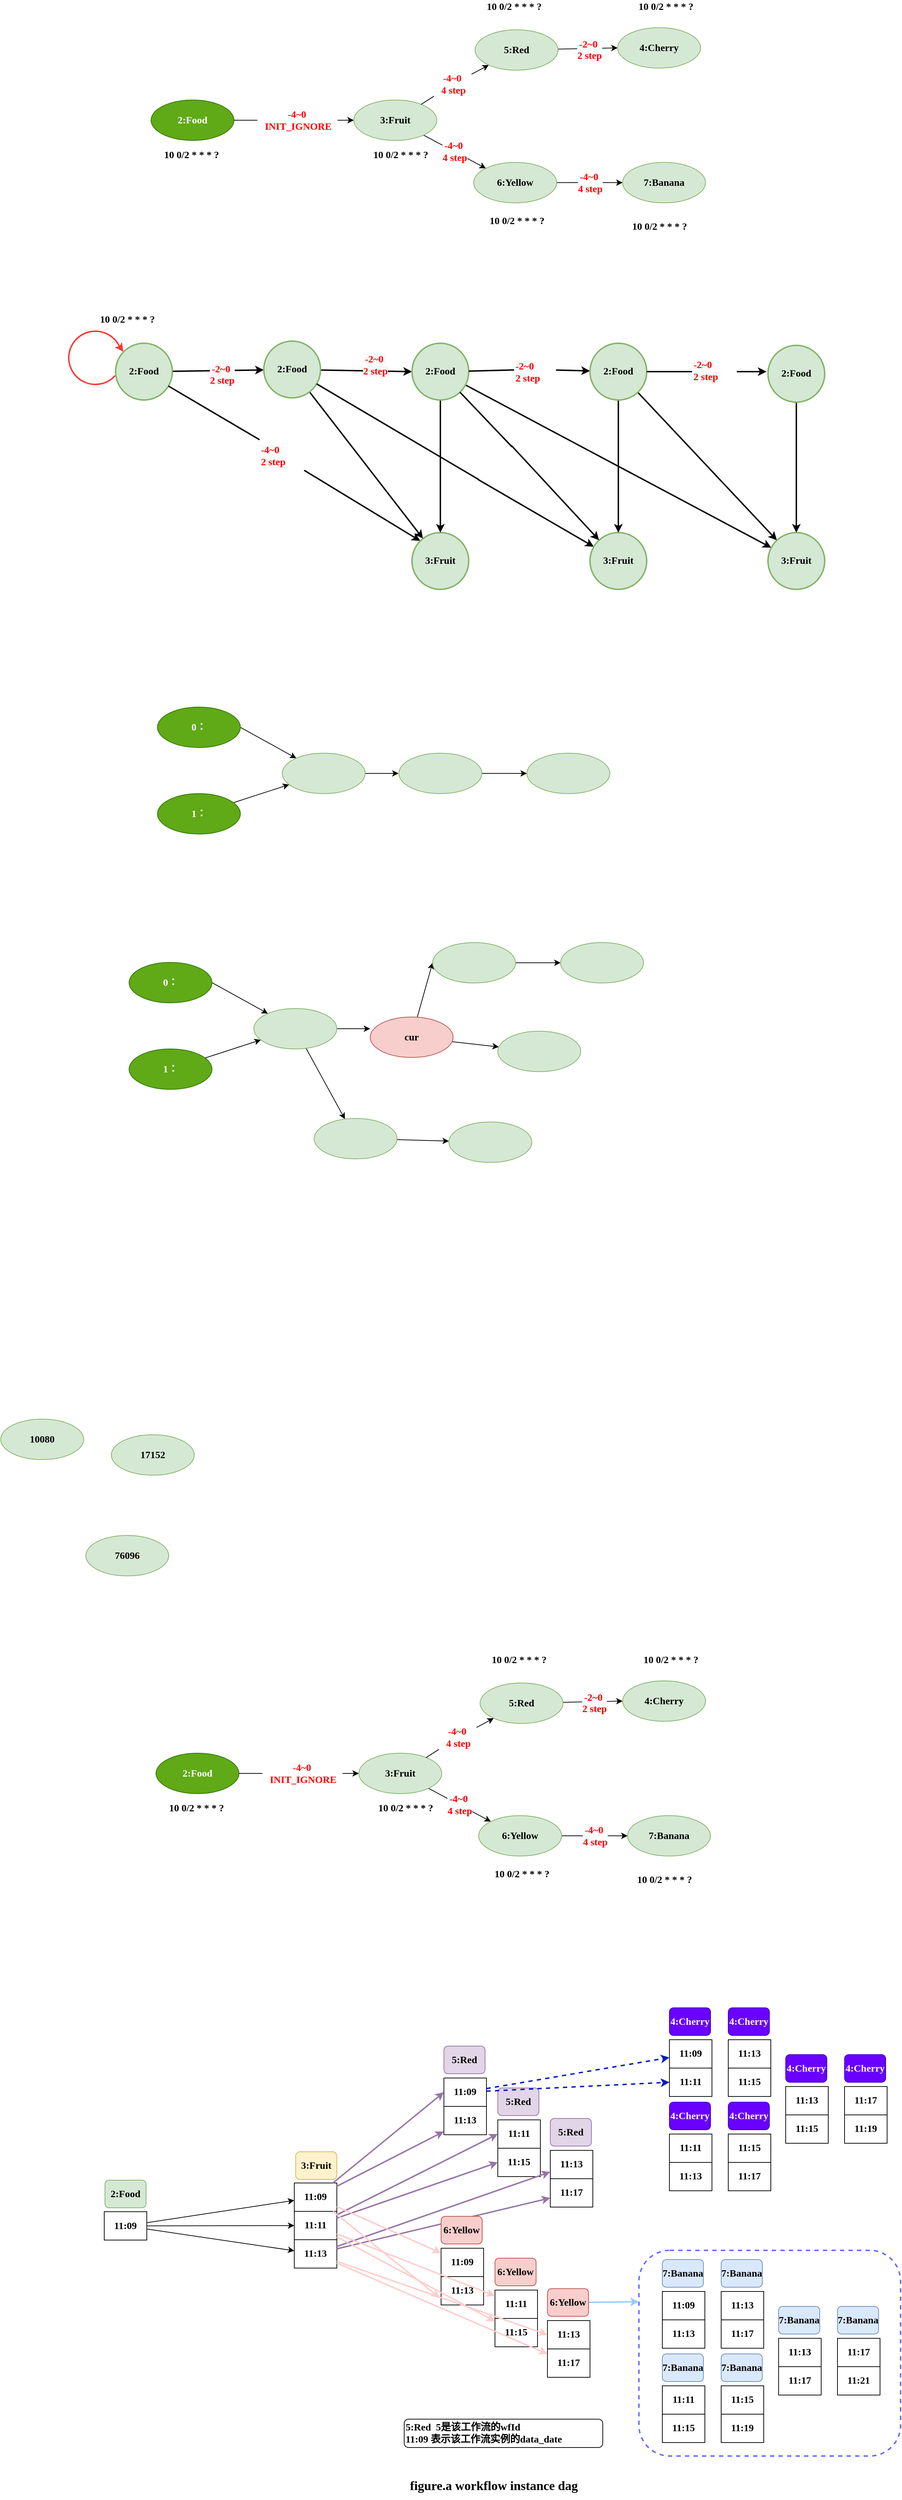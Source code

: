 <mxfile version="14.6.13" type="device"><diagram id="DJSkYY3L3sBKiWI2slMy" name="第 1 页"><mxGraphModel dx="1822" dy="822" grid="0" gridSize="10" guides="1" tooltips="1" connect="1" arrows="1" fold="1" page="0" pageScale="1" pageWidth="827" pageHeight="1169" math="0" shadow="0"><root><mxCell id="0"/><mxCell id="1" parent="0"/><mxCell id="2WsX5ia8DiIJzwLUeGyB-236" value="" style="rounded=1;whiteSpace=wrap;html=1;fontFamily=Comic Sans MS;fontSize=14;align=left;dashed=1;strokeColor=#6666FF;strokeWidth=2;" vertex="1" parent="1"><mxGeometry x="647" y="3317" width="369" height="290" as="geometry"/></mxCell><mxCell id="zo_sDJS2qSt4v9slSJq9-3" style="rounded=0;orthogonalLoop=1;jettySize=auto;html=1;exitX=1;exitY=0.5;exitDx=0;exitDy=0;fontFamily=Comic Sans MS;fontSize=14;startArrow=none;fontStyle=1" parent="1" source="zo_sDJS2qSt4v9slSJq9-15" target="zo_sDJS2qSt4v9slSJq9-2" edge="1"><mxGeometry relative="1" as="geometry"/></mxCell><mxCell id="zo_sDJS2qSt4v9slSJq9-1" value="2:Food" style="ellipse;whiteSpace=wrap;html=1;fillColor=#60a917;strokeColor=#2D7600;fontStyle=1;fontFamily=Comic Sans MS;fontSize=14;fontColor=#ffffff;" parent="1" vertex="1"><mxGeometry x="-41" y="285" width="117" height="57" as="geometry"/></mxCell><mxCell id="zo_sDJS2qSt4v9slSJq9-9" value="&#10;&#10;&lt;span style=&quot;color: rgb(255, 0, 0); font-family: &amp;quot;comic sans ms&amp;quot;; font-size: 14px; font-style: normal; font-weight: 700; letter-spacing: normal; text-align: center; text-indent: 0px; text-transform: none; word-spacing: 0px; background-color: rgb(255, 255, 255); display: inline; float: none;&quot;&gt;-4~0&amp;nbsp;&lt;/span&gt;&lt;br style=&quot;color: rgb(255, 0, 0); font-family: &amp;quot;comic sans ms&amp;quot;; font-size: 14px; font-style: normal; font-weight: 700; letter-spacing: normal; text-align: center; text-indent: 0px; text-transform: none; word-spacing: 0px; background-color: rgb(255, 255, 255);&quot;&gt;&lt;span style=&quot;color: rgb(255, 0, 0); font-family: &amp;quot;comic sans ms&amp;quot;; font-size: 14px; font-style: normal; font-weight: 700; letter-spacing: normal; text-align: center; text-indent: 0px; text-transform: none; word-spacing: 0px; background-color: rgb(255, 255, 255); display: inline; float: none;&quot;&gt;4 step&lt;/span&gt;&#10;&#10;" style="edgeStyle=none;rounded=0;orthogonalLoop=1;jettySize=auto;html=1;entryX=0;entryY=0;entryDx=0;entryDy=0;fontFamily=Comic Sans MS;fontSize=14;fontStyle=1" parent="1" source="zo_sDJS2qSt4v9slSJq9-2" target="zo_sDJS2qSt4v9slSJq9-7" edge="1"><mxGeometry relative="1" as="geometry"/></mxCell><mxCell id="zo_sDJS2qSt4v9slSJq9-10" style="edgeStyle=none;rounded=0;orthogonalLoop=1;jettySize=auto;html=1;fontFamily=Comic Sans MS;fontSize=14;startArrow=none;fontStyle=1" parent="1" source="zo_sDJS2qSt4v9slSJq9-19" target="zo_sDJS2qSt4v9slSJq9-5" edge="1"><mxGeometry relative="1" as="geometry"/></mxCell><mxCell id="zo_sDJS2qSt4v9slSJq9-2" value="3:Fruit" style="ellipse;whiteSpace=wrap;html=1;fillColor=#d5e8d4;strokeColor=#82b366;fontStyle=1;fontFamily=Comic Sans MS;fontSize=14;" parent="1" vertex="1"><mxGeometry x="245" y="285" width="117" height="57" as="geometry"/></mxCell><mxCell id="zo_sDJS2qSt4v9slSJq9-11" value="&lt;br&gt;&lt;br&gt;&lt;span style=&quot;color: rgb(255, 0, 0); font-family: &amp;quot;comic sans ms&amp;quot;; font-size: 14px; font-style: normal; letter-spacing: normal; text-align: center; text-indent: 0px; text-transform: none; word-spacing: 0px; background-color: rgb(248, 249, 250); display: inline; float: none;&quot;&gt;-2~0&amp;nbsp;&lt;/span&gt;&lt;br style=&quot;color: rgb(255, 0, 0); font-family: &amp;quot;comic sans ms&amp;quot;; font-size: 14px; font-style: normal; letter-spacing: normal; text-align: center; text-indent: 0px; text-transform: none; word-spacing: 0px; background-color: rgb(248, 249, 250);&quot;&gt;&lt;span style=&quot;color: rgb(255, 0, 0); font-family: &amp;quot;comic sans ms&amp;quot;; font-size: 14px; font-style: normal; letter-spacing: normal; text-align: center; text-indent: 0px; text-transform: none; word-spacing: 0px; background-color: rgb(248, 249, 250); display: inline; float: none;&quot;&gt;2 step&lt;/span&gt;&lt;br&gt;" style="edgeStyle=none;rounded=0;orthogonalLoop=1;jettySize=auto;html=1;entryX=0;entryY=0.5;entryDx=0;entryDy=0;fontFamily=Comic Sans MS;fontSize=14;fontStyle=1" parent="1" source="zo_sDJS2qSt4v9slSJq9-5" target="zo_sDJS2qSt4v9slSJq9-6" edge="1"><mxGeometry x="0.055" y="14" relative="1" as="geometry"><mxPoint as="offset"/></mxGeometry></mxCell><mxCell id="zo_sDJS2qSt4v9slSJq9-5" value="5:Red" style="ellipse;whiteSpace=wrap;html=1;fillColor=#d5e8d4;strokeColor=#82b366;fontStyle=1;fontFamily=Comic Sans MS;fontSize=14;" parent="1" vertex="1"><mxGeometry x="416" y="186" width="117" height="57" as="geometry"/></mxCell><mxCell id="zo_sDJS2qSt4v9slSJq9-6" value="4:Cherry" style="ellipse;whiteSpace=wrap;html=1;fillColor=#d5e8d4;strokeColor=#82b366;fontStyle=1;fontFamily=Comic Sans MS;fontSize=14;" parent="1" vertex="1"><mxGeometry x="617" y="183" width="117" height="57" as="geometry"/></mxCell><mxCell id="zo_sDJS2qSt4v9slSJq9-12" value="&#10;&#10;&lt;span style=&quot;color: rgb(255, 0, 0); font-family: &amp;quot;comic sans ms&amp;quot;; font-size: 14px; font-style: normal; font-weight: 700; letter-spacing: normal; text-align: center; text-indent: 0px; text-transform: none; word-spacing: 0px; background-color: rgb(255, 255, 255); display: inline; float: none;&quot;&gt;-4~0&amp;nbsp;&lt;/span&gt;&lt;br style=&quot;color: rgb(255, 0, 0); font-family: &amp;quot;comic sans ms&amp;quot;; font-size: 14px; font-style: normal; font-weight: 700; letter-spacing: normal; text-align: center; text-indent: 0px; text-transform: none; word-spacing: 0px; background-color: rgb(255, 255, 255);&quot;&gt;&lt;span style=&quot;color: rgb(255, 0, 0); font-family: &amp;quot;comic sans ms&amp;quot;; font-size: 14px; font-style: normal; font-weight: 700; letter-spacing: normal; text-align: center; text-indent: 0px; text-transform: none; word-spacing: 0px; background-color: rgb(255, 255, 255); display: inline; float: none;&quot;&gt;4 step&lt;/span&gt;&#10;&#10;" style="edgeStyle=none;rounded=0;orthogonalLoop=1;jettySize=auto;html=1;fontFamily=Comic Sans MS;fontSize=14;fontStyle=1" parent="1" source="zo_sDJS2qSt4v9slSJq9-7" target="zo_sDJS2qSt4v9slSJq9-8" edge="1"><mxGeometry relative="1" as="geometry"/></mxCell><mxCell id="zo_sDJS2qSt4v9slSJq9-7" value="6:Yellow" style="ellipse;whiteSpace=wrap;html=1;fillColor=#d5e8d4;strokeColor=#82b366;fontStyle=1;fontFamily=Comic Sans MS;fontSize=14;" parent="1" vertex="1"><mxGeometry x="414" y="373" width="117" height="57" as="geometry"/></mxCell><mxCell id="zo_sDJS2qSt4v9slSJq9-8" value="7:Banana" style="ellipse;whiteSpace=wrap;html=1;fillColor=#d5e8d4;strokeColor=#82b366;fontStyle=1;fontFamily=Comic Sans MS;fontSize=14;" parent="1" vertex="1"><mxGeometry x="624" y="373" width="117" height="57" as="geometry"/></mxCell><mxCell id="zo_sDJS2qSt4v9slSJq9-14" value="10 0/2 * * * ?&amp;nbsp;" style="text;html=1;strokeColor=none;fillColor=none;align=center;verticalAlign=middle;whiteSpace=wrap;rounded=0;fontFamily=Comic Sans MS;fontSize=14;fontStyle=1" parent="1" vertex="1"><mxGeometry x="-38.5" y="353" width="112" height="20" as="geometry"/></mxCell><mxCell id="zo_sDJS2qSt4v9slSJq9-16" value="10 0/2 * * * ?&amp;nbsp;" style="text;html=1;strokeColor=none;fillColor=none;align=center;verticalAlign=middle;whiteSpace=wrap;rounded=0;fontFamily=Comic Sans MS;fontSize=14;fontStyle=1" parent="1" vertex="1"><mxGeometry x="257" y="353" width="112" height="20" as="geometry"/></mxCell><mxCell id="zo_sDJS2qSt4v9slSJq9-17" value="10 0/2 * * * ?&amp;nbsp;" style="text;html=1;strokeColor=none;fillColor=none;align=center;verticalAlign=middle;whiteSpace=wrap;rounded=0;fontFamily=Comic Sans MS;fontSize=14;fontStyle=1" parent="1" vertex="1"><mxGeometry x="416.5" y="144" width="112" height="20" as="geometry"/></mxCell><mxCell id="zo_sDJS2qSt4v9slSJq9-18" value="10 0/2 * * * ?&amp;nbsp;" style="text;html=1;strokeColor=none;fillColor=none;align=center;verticalAlign=middle;whiteSpace=wrap;rounded=0;fontFamily=Comic Sans MS;fontSize=14;fontStyle=1" parent="1" vertex="1"><mxGeometry x="421" y="446" width="112" height="20" as="geometry"/></mxCell><mxCell id="zo_sDJS2qSt4v9slSJq9-19" value="-4~0&amp;nbsp;&lt;br style=&quot;font-size: 14px;&quot;&gt;4 step" style="text;html=1;align=center;verticalAlign=middle;resizable=0;points=[];autosize=1;strokeColor=none;fontSize=14;fontFamily=Comic Sans MS;fontStyle=1;fontColor=#FF0000;" parent="1" vertex="1"><mxGeometry x="358" y="244" width="53" height="38" as="geometry"/></mxCell><mxCell id="zo_sDJS2qSt4v9slSJq9-20" value="" style="edgeStyle=none;rounded=0;orthogonalLoop=1;jettySize=auto;html=1;fontFamily=Comic Sans MS;fontSize=14;endArrow=none;fontStyle=1" parent="1" source="zo_sDJS2qSt4v9slSJq9-2" target="zo_sDJS2qSt4v9slSJq9-19" edge="1"><mxGeometry relative="1" as="geometry"><mxPoint x="341.166" y="291.693" as="sourcePoint"/><mxPoint x="436.834" y="236.307" as="targetPoint"/></mxGeometry></mxCell><mxCell id="zo_sDJS2qSt4v9slSJq9-15" value="-4~0&amp;nbsp;&lt;br style=&quot;font-size: 14px;&quot;&gt;INIT_IGNORE" style="text;html=1;align=center;verticalAlign=middle;resizable=0;points=[];autosize=1;strokeColor=none;fontSize=14;fontFamily=Comic Sans MS;fontStyle=1;fontColor=#FF0000;" parent="1" vertex="1"><mxGeometry x="109" y="294.5" width="113" height="38" as="geometry"/></mxCell><mxCell id="zo_sDJS2qSt4v9slSJq9-21" value="" style="rounded=0;orthogonalLoop=1;jettySize=auto;html=1;exitX=1;exitY=0.5;exitDx=0;exitDy=0;fontFamily=Comic Sans MS;fontSize=14;endArrow=none;fontStyle=1" parent="1" source="zo_sDJS2qSt4v9slSJq9-1" target="zo_sDJS2qSt4v9slSJq9-15" edge="1"><mxGeometry relative="1" as="geometry"><mxPoint x="164" y="313.5" as="sourcePoint"/><mxPoint x="245" y="313.5" as="targetPoint"/></mxGeometry></mxCell><mxCell id="zo_sDJS2qSt4v9slSJq9-24" value="10 0/2 * * * ?&amp;nbsp;" style="text;html=1;strokeColor=none;fillColor=none;align=center;verticalAlign=middle;whiteSpace=wrap;rounded=0;fontFamily=Comic Sans MS;fontSize=14;fontStyle=1" parent="1" vertex="1"><mxGeometry x="631" y="144" width="112" height="20" as="geometry"/></mxCell><mxCell id="zo_sDJS2qSt4v9slSJq9-25" value="10 0/2 * * * ?&amp;nbsp;" style="text;html=1;strokeColor=none;fillColor=none;align=center;verticalAlign=middle;whiteSpace=wrap;rounded=0;fontFamily=Comic Sans MS;fontSize=14;fontStyle=1" parent="1" vertex="1"><mxGeometry x="622" y="454" width="112" height="20" as="geometry"/></mxCell><mxCell id="0RYmvNAHUS9ihjdV-OTD-7" value="&#10;&#10;&lt;br style=&quot;color: rgb(0, 0, 0); font-family: &amp;quot;comic sans ms&amp;quot;; font-size: 14px; font-style: normal; font-weight: 700; letter-spacing: normal; text-align: center; text-indent: 0px; text-transform: none; word-spacing: 0px;&quot;&gt;&lt;br style=&quot;color: rgb(0, 0, 0); font-family: &amp;quot;comic sans ms&amp;quot;; font-size: 14px; font-style: normal; font-weight: 700; letter-spacing: normal; text-align: center; text-indent: 0px; text-transform: none; word-spacing: 0px;&quot;&gt;&lt;span style=&quot;font-size: 14px; font-style: normal; font-weight: 700; letter-spacing: normal; text-align: center; text-indent: 0px; text-transform: none; word-spacing: 0px; color: rgb(255, 0, 0); font-family: &amp;quot;comic sans ms&amp;quot;; background-color: rgb(248, 249, 250); display: inline; float: none;&quot;&gt;-2~0&amp;nbsp;&lt;/span&gt;&lt;br style=&quot;font-size: 14px; font-style: normal; font-weight: 700; letter-spacing: normal; text-align: center; text-indent: 0px; text-transform: none; word-spacing: 0px; color: rgb(255, 0, 0); font-family: &amp;quot;comic sans ms&amp;quot;; background-color: rgb(248, 249, 250);&quot;&gt;&lt;span style=&quot;font-size: 14px; font-style: normal; font-weight: 700; letter-spacing: normal; text-align: center; text-indent: 0px; text-transform: none; word-spacing: 0px; color: rgb(255, 0, 0); font-family: &amp;quot;comic sans ms&amp;quot;; background-color: rgb(248, 249, 250); display: inline; float: none;&quot;&gt;2 step&lt;/span&gt;&#10;&#10;" style="edgeStyle=none;rounded=0;orthogonalLoop=1;jettySize=auto;html=1;fontFamily=Comic Sans MS;fontSize=14;strokeWidth=2;" parent="1" source="0RYmvNAHUS9ihjdV-OTD-1" target="0RYmvNAHUS9ihjdV-OTD-6" edge="1"><mxGeometry x="0.088" y="10" relative="1" as="geometry"><mxPoint as="offset"/></mxGeometry></mxCell><mxCell id="0RYmvNAHUS9ihjdV-OTD-13" style="edgeStyle=none;rounded=0;orthogonalLoop=1;jettySize=auto;html=1;entryX=0;entryY=0;entryDx=0;entryDy=0;fontFamily=Comic Sans MS;fontSize=14;fontColor=none;strokeWidth=2;startArrow=none;" parent="1" source="0RYmvNAHUS9ihjdV-OTD-60" target="0RYmvNAHUS9ihjdV-OTD-12" edge="1"><mxGeometry relative="1" as="geometry"/></mxCell><mxCell id="0RYmvNAHUS9ihjdV-OTD-1" value="2:Food" style="ellipse;whiteSpace=wrap;html=1;aspect=fixed;fillColor=#d5e8d4;strokeColor=#82b366;fontFamily=Comic Sans MS;fontStyle=1;fontSize=14;strokeWidth=2;" parent="1" vertex="1"><mxGeometry x="-91" y="628" width="80" height="80" as="geometry"/></mxCell><mxCell id="0RYmvNAHUS9ihjdV-OTD-17" style="rounded=0;orthogonalLoop=1;jettySize=auto;html=1;fontFamily=Comic Sans MS;fontSize=14;fontColor=none;strokeWidth=2;" parent="1" source="0RYmvNAHUS9ihjdV-OTD-6" target="0RYmvNAHUS9ihjdV-OTD-12" edge="1"><mxGeometry relative="1" as="geometry"/></mxCell><mxCell id="0RYmvNAHUS9ihjdV-OTD-18" value="&lt;br style=&quot;color: rgb(0 , 0 , 0) ; font-size: 14px ; font-style: normal ; letter-spacing: normal ; text-align: center ; text-indent: 0px ; text-transform: none ; word-spacing: 0px ; font-family: &amp;#34;comic sans ms&amp;#34; ; font-weight: 700&quot;&gt;&lt;span style=&quot;font-size: 14px ; font-style: normal ; letter-spacing: normal ; text-align: center ; text-indent: 0px ; text-transform: none ; word-spacing: 0px ; font-weight: 700 ; color: rgb(255 , 0 , 0) ; font-family: &amp;#34;comic sans ms&amp;#34; ; background-color: rgb(248 , 249 , 250) ; display: inline ; float: none&quot;&gt;-2~0&amp;nbsp;&lt;/span&gt;&lt;br style=&quot;font-size: 14px ; font-style: normal ; letter-spacing: normal ; text-align: center ; text-indent: 0px ; text-transform: none ; word-spacing: 0px ; font-weight: 700 ; color: rgb(255 , 0 , 0) ; font-family: &amp;#34;comic sans ms&amp;#34; ; background-color: rgb(248 , 249 , 250)&quot;&gt;&lt;span style=&quot;font-size: 14px ; font-style: normal ; letter-spacing: normal ; text-align: center ; text-indent: 0px ; text-transform: none ; word-spacing: 0px ; font-weight: 700 ; color: rgb(255 , 0 , 0) ; font-family: &amp;#34;comic sans ms&amp;#34; ; background-color: rgb(248 , 249 , 250) ; display: inline ; float: none&quot;&gt;2 step&lt;/span&gt;&lt;br style=&quot;color: rgb(0 , 0 , 0) ; font-family: &amp;#34;comic sans ms&amp;#34; ; font-size: 14px ; font-style: normal ; font-weight: 400 ; letter-spacing: normal ; text-align: center ; text-indent: 0px ; text-transform: none ; word-spacing: 0px&quot;&gt;&lt;br&gt;" style="edgeStyle=none;rounded=0;orthogonalLoop=1;jettySize=auto;html=1;entryX=0;entryY=0.5;entryDx=0;entryDy=0;fontFamily=Comic Sans MS;fontSize=14;fontColor=none;strokeWidth=2;" parent="1" source="0RYmvNAHUS9ihjdV-OTD-6" target="0RYmvNAHUS9ihjdV-OTD-15" edge="1"><mxGeometry x="0.192" y="8" relative="1" as="geometry"><mxPoint as="offset"/></mxGeometry></mxCell><mxCell id="0RYmvNAHUS9ihjdV-OTD-20" style="edgeStyle=none;rounded=0;orthogonalLoop=1;jettySize=auto;html=1;fontFamily=Comic Sans MS;fontSize=14;fontColor=none;strokeColor=#000000;strokeWidth=2;startArrow=none;" parent="1" target="0RYmvNAHUS9ihjdV-OTD-14" edge="1"><mxGeometry relative="1" as="geometry"><mxPoint x="420" y="820" as="sourcePoint"/></mxGeometry></mxCell><mxCell id="0RYmvNAHUS9ihjdV-OTD-6" value="2:Food" style="ellipse;whiteSpace=wrap;html=1;aspect=fixed;fillColor=#d5e8d4;strokeColor=#82b366;fontFamily=Comic Sans MS;fontStyle=1;fontSize=14;strokeWidth=2;" parent="1" vertex="1"><mxGeometry x="118" y="625" width="80" height="80" as="geometry"/></mxCell><mxCell id="0RYmvNAHUS9ihjdV-OTD-11" value="" style="group;strokeWidth=2;labelBackgroundColor=none;noLabel=1;fontColor=none;labelBorderColor=#FF3333;" parent="1" vertex="1" connectable="0"><mxGeometry x="-157" y="611" width="77" height="75" as="geometry"/></mxCell><mxCell id="0RYmvNAHUS9ihjdV-OTD-9" value="" style="verticalLabelPosition=bottom;verticalAlign=top;html=1;shape=mxgraph.basic.arc;startAngle=0.367;endAngle=0.182;fontFamily=Comic Sans MS;fontSize=14;strokeWidth=2;strokeColor=#FF3333;" parent="0RYmvNAHUS9ihjdV-OTD-11" vertex="1"><mxGeometry width="75" height="75" as="geometry"/></mxCell><mxCell id="0RYmvNAHUS9ihjdV-OTD-10" value="" style="endArrow=classic;html=1;fontFamily=Comic Sans MS;fontSize=14;strokeWidth=2;strokeColor=#FF3333;" parent="0RYmvNAHUS9ihjdV-OTD-11" edge="1"><mxGeometry width="50" height="50" relative="1" as="geometry"><mxPoint x="72" y="22" as="sourcePoint"/><mxPoint x="77" y="29" as="targetPoint"/></mxGeometry></mxCell><mxCell id="0RYmvNAHUS9ihjdV-OTD-12" value="3:Fruit" style="ellipse;whiteSpace=wrap;html=1;aspect=fixed;fillColor=#d5e8d4;strokeColor=#82b366;fontFamily=Comic Sans MS;fontStyle=1;fontSize=14;strokeWidth=2;" parent="1" vertex="1"><mxGeometry x="327" y="895" width="80" height="80" as="geometry"/></mxCell><mxCell id="0RYmvNAHUS9ihjdV-OTD-14" value="3:Fruit" style="ellipse;whiteSpace=wrap;html=1;aspect=fixed;fillColor=#d5e8d4;strokeColor=#82b366;fontFamily=Comic Sans MS;fontStyle=1;fontSize=14;strokeWidth=2;" parent="1" vertex="1"><mxGeometry x="578" y="895" width="80" height="80" as="geometry"/></mxCell><mxCell id="0RYmvNAHUS9ihjdV-OTD-16" style="edgeStyle=none;rounded=0;orthogonalLoop=1;jettySize=auto;html=1;fontFamily=Comic Sans MS;fontSize=14;fontColor=none;strokeWidth=2;" parent="1" source="0RYmvNAHUS9ihjdV-OTD-15" target="0RYmvNAHUS9ihjdV-OTD-12" edge="1"><mxGeometry relative="1" as="geometry"/></mxCell><mxCell id="0RYmvNAHUS9ihjdV-OTD-19" style="edgeStyle=none;rounded=0;orthogonalLoop=1;jettySize=auto;html=1;fontFamily=Comic Sans MS;fontSize=14;fontColor=none;strokeColor=#000000;strokeWidth=2;startArrow=none;" parent="1" target="0RYmvNAHUS9ihjdV-OTD-14" edge="1"><mxGeometry relative="1" as="geometry"><mxPoint x="467" y="772" as="sourcePoint"/></mxGeometry></mxCell><mxCell id="0RYmvNAHUS9ihjdV-OTD-22" style="edgeStyle=none;rounded=0;orthogonalLoop=1;jettySize=auto;html=1;fontFamily=Comic Sans MS;fontSize=14;fontColor=none;strokeColor=#000000;strokeWidth=2;startArrow=none;" parent="1" source="0RYmvNAHUS9ihjdV-OTD-36" target="0RYmvNAHUS9ihjdV-OTD-21" edge="1"><mxGeometry relative="1" as="geometry"/></mxCell><mxCell id="0RYmvNAHUS9ihjdV-OTD-32" style="edgeStyle=none;rounded=0;orthogonalLoop=1;jettySize=auto;html=1;fontFamily=Comic Sans MS;fontSize=14;fontColor=none;strokeColor=#000000;strokeWidth=2;" parent="1" source="0RYmvNAHUS9ihjdV-OTD-15" target="0RYmvNAHUS9ihjdV-OTD-24" edge="1"><mxGeometry relative="1" as="geometry"/></mxCell><mxCell id="0RYmvNAHUS9ihjdV-OTD-15" value="2:Food" style="ellipse;whiteSpace=wrap;html=1;aspect=fixed;fillColor=#d5e8d4;strokeColor=#82b366;fontFamily=Comic Sans MS;fontStyle=1;fontSize=14;strokeWidth=2;" parent="1" vertex="1"><mxGeometry x="327" y="628" width="80" height="80" as="geometry"/></mxCell><mxCell id="0RYmvNAHUS9ihjdV-OTD-23" style="edgeStyle=none;rounded=0;orthogonalLoop=1;jettySize=auto;html=1;fontFamily=Comic Sans MS;fontSize=14;fontColor=none;strokeColor=#000000;strokeWidth=2;" parent="1" source="0RYmvNAHUS9ihjdV-OTD-21" target="0RYmvNAHUS9ihjdV-OTD-14" edge="1"><mxGeometry relative="1" as="geometry"/></mxCell><mxCell id="0RYmvNAHUS9ihjdV-OTD-26" style="edgeStyle=none;rounded=0;orthogonalLoop=1;jettySize=auto;html=1;fontFamily=Comic Sans MS;fontSize=14;fontColor=none;strokeColor=#000000;strokeWidth=2;startArrow=none;" parent="1" source="0RYmvNAHUS9ihjdV-OTD-39" edge="1"><mxGeometry relative="1" as="geometry"><mxPoint x="827" y="668" as="targetPoint"/></mxGeometry></mxCell><mxCell id="0RYmvNAHUS9ihjdV-OTD-31" style="edgeStyle=none;rounded=0;orthogonalLoop=1;jettySize=auto;html=1;fontFamily=Comic Sans MS;fontSize=14;fontColor=none;strokeColor=#000000;strokeWidth=2;" parent="1" source="0RYmvNAHUS9ihjdV-OTD-21" target="0RYmvNAHUS9ihjdV-OTD-24" edge="1"><mxGeometry relative="1" as="geometry"/></mxCell><mxCell id="0RYmvNAHUS9ihjdV-OTD-21" value="2:Food" style="ellipse;whiteSpace=wrap;html=1;aspect=fixed;fillColor=#d5e8d4;strokeColor=#82b366;fontFamily=Comic Sans MS;fontStyle=1;fontSize=14;strokeWidth=2;" parent="1" vertex="1"><mxGeometry x="578" y="628" width="80" height="80" as="geometry"/></mxCell><mxCell id="0RYmvNAHUS9ihjdV-OTD-24" value="3:Fruit" style="ellipse;whiteSpace=wrap;html=1;aspect=fixed;fillColor=#d5e8d4;strokeColor=#82b366;fontFamily=Comic Sans MS;fontStyle=1;fontSize=14;strokeWidth=2;" parent="1" vertex="1"><mxGeometry x="829" y="895" width="80" height="80" as="geometry"/></mxCell><mxCell id="0RYmvNAHUS9ihjdV-OTD-28" style="edgeStyle=none;rounded=0;orthogonalLoop=1;jettySize=auto;html=1;fontFamily=Comic Sans MS;fontSize=14;fontColor=none;strokeColor=#000000;strokeWidth=2;" parent="1" source="0RYmvNAHUS9ihjdV-OTD-27" target="0RYmvNAHUS9ihjdV-OTD-24" edge="1"><mxGeometry relative="1" as="geometry"/></mxCell><mxCell id="0RYmvNAHUS9ihjdV-OTD-27" value="2:Food" style="ellipse;whiteSpace=wrap;html=1;aspect=fixed;fillColor=#d5e8d4;strokeColor=#82b366;fontFamily=Comic Sans MS;fontStyle=1;fontSize=14;strokeWidth=2;" parent="1" vertex="1"><mxGeometry x="829" y="631" width="80" height="80" as="geometry"/></mxCell><mxCell id="0RYmvNAHUS9ihjdV-OTD-36" value="&lt;span style=&quot;font-size: 14px ; font-style: normal ; letter-spacing: normal ; text-align: center ; text-indent: 0px ; text-transform: none ; word-spacing: 0px ; font-weight: 700 ; color: rgb(255 , 0 , 0) ; font-family: &amp;#34;comic sans ms&amp;#34; ; background-color: rgb(248 , 249 , 250) ; display: inline ; float: none&quot;&gt;-2~0&amp;nbsp;&lt;/span&gt;&lt;br style=&quot;font-size: 14px ; font-style: normal ; letter-spacing: normal ; text-align: center ; text-indent: 0px ; text-transform: none ; word-spacing: 0px ; font-weight: 700 ; color: rgb(255 , 0 , 0) ; font-family: &amp;#34;comic sans ms&amp;#34; ; background-color: rgb(248 , 249 , 250)&quot;&gt;&lt;span style=&quot;font-size: 14px ; font-style: normal ; letter-spacing: normal ; text-align: center ; text-indent: 0px ; text-transform: none ; word-spacing: 0px ; font-weight: 700 ; color: rgb(255 , 0 , 0) ; font-family: &amp;#34;comic sans ms&amp;#34; ; background-color: rgb(248 , 249 , 250) ; display: inline ; float: none&quot;&gt;2 step&lt;/span&gt;" style="text;whiteSpace=wrap;html=1;fontSize=14;fontFamily=Comic Sans MS;fontColor=none;" parent="1" vertex="1"><mxGeometry x="471" y="646" width="59" height="38" as="geometry"/></mxCell><mxCell id="0RYmvNAHUS9ihjdV-OTD-38" value="" style="edgeStyle=none;rounded=0;orthogonalLoop=1;jettySize=auto;html=1;fontFamily=Comic Sans MS;fontSize=14;fontColor=none;strokeColor=#000000;strokeWidth=2;endArrow=none;" parent="1" source="0RYmvNAHUS9ihjdV-OTD-15" target="0RYmvNAHUS9ihjdV-OTD-36" edge="1"><mxGeometry relative="1" as="geometry"><mxPoint x="407" y="668" as="sourcePoint"/><mxPoint x="578" y="668" as="targetPoint"/></mxGeometry></mxCell><mxCell id="0RYmvNAHUS9ihjdV-OTD-39" value="&lt;span style=&quot;font-size: 14px; font-style: normal; letter-spacing: normal; text-indent: 0px; text-transform: none; word-spacing: 0px; text-align: center; font-weight: 700; color: rgb(255, 0, 0); font-family: &amp;quot;comic sans ms&amp;quot;; background-color: rgb(248, 249, 250); display: inline; float: none;&quot;&gt;-2~0&amp;nbsp;&lt;/span&gt;&lt;br style=&quot;font-size: 14px; font-style: normal; letter-spacing: normal; text-indent: 0px; text-transform: none; word-spacing: 0px; text-align: center; font-weight: 700; color: rgb(255, 0, 0); font-family: &amp;quot;comic sans ms&amp;quot;; background-color: rgb(248, 249, 250);&quot;&gt;&lt;span style=&quot;font-size: 14px; font-style: normal; letter-spacing: normal; text-indent: 0px; text-transform: none; word-spacing: 0px; text-align: center; font-weight: 700; color: rgb(255, 0, 0); font-family: &amp;quot;comic sans ms&amp;quot;; background-color: rgb(248, 249, 250); display: inline; float: none;&quot;&gt;2 step&lt;/span&gt;" style="text;whiteSpace=wrap;html=1;fontSize=14;fontFamily=Comic Sans MS;fontColor=none;" parent="1" vertex="1"><mxGeometry x="722" y="644" width="63" height="48" as="geometry"/></mxCell><mxCell id="0RYmvNAHUS9ihjdV-OTD-40" value="" style="edgeStyle=none;rounded=0;orthogonalLoop=1;jettySize=auto;html=1;fontFamily=Comic Sans MS;fontSize=14;fontColor=none;strokeColor=#000000;strokeWidth=2;endArrow=none;" parent="1" source="0RYmvNAHUS9ihjdV-OTD-21" target="0RYmvNAHUS9ihjdV-OTD-39" edge="1"><mxGeometry relative="1" as="geometry"><mxPoint x="827" y="668" as="targetPoint"/><mxPoint x="658" y="668" as="sourcePoint"/></mxGeometry></mxCell><mxCell id="0RYmvNAHUS9ihjdV-OTD-41" value="&lt;span style=&quot;color: rgb(0, 0, 0); font-family: &amp;quot;comic sans ms&amp;quot;; font-size: 14px; font-style: normal; font-weight: 700; letter-spacing: normal; text-align: center; text-indent: 0px; text-transform: none; word-spacing: 0px; background-color: rgb(255, 255, 255); display: inline; float: none;&quot;&gt;10 0/2 * * * ?&amp;nbsp;&lt;/span&gt;" style="text;whiteSpace=wrap;html=1;fontSize=14;fontFamily=Comic Sans MS;fontColor=none;" parent="1" vertex="1"><mxGeometry x="-115.5" y="580" width="129" height="31" as="geometry"/></mxCell><mxCell id="0RYmvNAHUS9ihjdV-OTD-51" value="" style="edgeStyle=none;rounded=0;orthogonalLoop=1;jettySize=auto;html=1;fontFamily=Comic Sans MS;fontSize=14;fontColor=none;strokeColor=#000000;strokeWidth=2;endArrow=none;" parent="1" source="0RYmvNAHUS9ihjdV-OTD-6" edge="1"><mxGeometry relative="1" as="geometry"><mxPoint x="192.513" y="685.22" as="sourcePoint"/><mxPoint x="421.5" y="820.42" as="targetPoint"/></mxGeometry></mxCell><mxCell id="0RYmvNAHUS9ihjdV-OTD-54" value="" style="edgeStyle=none;rounded=0;orthogonalLoop=1;jettySize=auto;html=1;fontFamily=Comic Sans MS;fontSize=14;fontColor=none;strokeColor=#000000;strokeWidth=2;endArrow=none;" parent="1" source="0RYmvNAHUS9ihjdV-OTD-15" edge="1"><mxGeometry relative="1" as="geometry"><mxPoint x="394.411" y="697.132" as="sourcePoint"/><mxPoint x="468" y="774" as="targetPoint"/></mxGeometry></mxCell><mxCell id="0RYmvNAHUS9ihjdV-OTD-60" value="&lt;span style=&quot;font-size: 14px ; font-style: normal ; letter-spacing: normal ; text-indent: 0px ; text-transform: none ; word-spacing: 0px ; text-align: center ; font-weight: 700 ; color: rgb(255 , 0 , 0) ; font-family: &amp;#34;comic sans ms&amp;#34; ; background-color: rgb(248 , 249 , 250) ; display: inline ; float: none&quot;&gt;-4~0&amp;nbsp;&lt;/span&gt;&lt;br style=&quot;font-size: 14px ; font-style: normal ; letter-spacing: normal ; text-indent: 0px ; text-transform: none ; word-spacing: 0px ; text-align: center ; font-weight: 700 ; color: rgb(255 , 0 , 0) ; font-family: &amp;#34;comic sans ms&amp;#34; ; background-color: rgb(248 , 249 , 250)&quot;&gt;&lt;span style=&quot;font-size: 14px ; font-style: normal ; letter-spacing: normal ; text-indent: 0px ; text-transform: none ; word-spacing: 0px ; text-align: center ; font-weight: 700 ; color: rgb(255 , 0 , 0) ; font-family: &amp;#34;comic sans ms&amp;#34; ; background-color: rgb(248 , 249 , 250) ; display: inline ; float: none&quot;&gt;2 step&lt;/span&gt;" style="text;whiteSpace=wrap;html=1;fontSize=14;fontFamily=Comic Sans MS;fontColor=none;" parent="1" vertex="1"><mxGeometry x="112" y="764" width="63" height="48" as="geometry"/></mxCell><mxCell id="0RYmvNAHUS9ihjdV-OTD-62" value="" style="edgeStyle=none;rounded=0;orthogonalLoop=1;jettySize=auto;html=1;entryX=0;entryY=0;entryDx=0;entryDy=0;fontFamily=Comic Sans MS;fontSize=14;fontColor=none;strokeWidth=2;endArrow=none;" parent="1" source="0RYmvNAHUS9ihjdV-OTD-1" target="0RYmvNAHUS9ihjdV-OTD-60" edge="1"><mxGeometry relative="1" as="geometry"><mxPoint x="-16.88" y="688.876" as="sourcePoint"/><mxPoint x="338.716" y="906.716" as="targetPoint"/></mxGeometry></mxCell><mxCell id="q7laak4VwRtEEG23aMrd-6" style="rounded=0;orthogonalLoop=1;jettySize=auto;html=1;exitX=1;exitY=0.5;exitDx=0;exitDy=0;" parent="1" source="q7laak4VwRtEEG23aMrd-1" target="q7laak4VwRtEEG23aMrd-5" edge="1"><mxGeometry relative="1" as="geometry"/></mxCell><mxCell id="q7laak4VwRtEEG23aMrd-1" value="0：" style="ellipse;whiteSpace=wrap;html=1;fillColor=#60a917;strokeColor=#2D7600;fontStyle=1;fontFamily=Comic Sans MS;fontSize=14;fontColor=#ffffff;" parent="1" vertex="1"><mxGeometry x="-32" y="1141" width="117" height="57" as="geometry"/></mxCell><mxCell id="q7laak4VwRtEEG23aMrd-7" style="edgeStyle=none;rounded=0;orthogonalLoop=1;jettySize=auto;html=1;" parent="1" source="q7laak4VwRtEEG23aMrd-2" target="q7laak4VwRtEEG23aMrd-5" edge="1"><mxGeometry relative="1" as="geometry"/></mxCell><mxCell id="q7laak4VwRtEEG23aMrd-2" value="1：" style="ellipse;whiteSpace=wrap;html=1;fillColor=#60a917;strokeColor=#2D7600;fontStyle=1;fontFamily=Comic Sans MS;fontSize=14;fontColor=#ffffff;" parent="1" vertex="1"><mxGeometry x="-32" y="1263" width="117" height="57" as="geometry"/></mxCell><mxCell id="q7laak4VwRtEEG23aMrd-10" style="edgeStyle=none;rounded=0;orthogonalLoop=1;jettySize=auto;html=1;" parent="1" source="q7laak4VwRtEEG23aMrd-5" edge="1"><mxGeometry relative="1" as="geometry"><mxPoint x="308" y="1234.5" as="targetPoint"/></mxGeometry></mxCell><mxCell id="q7laak4VwRtEEG23aMrd-5" value="" style="ellipse;whiteSpace=wrap;html=1;fillColor=#d5e8d4;strokeColor=#82b366;fontStyle=1;fontFamily=Comic Sans MS;fontSize=14;" parent="1" vertex="1"><mxGeometry x="144" y="1206" width="117" height="57" as="geometry"/></mxCell><mxCell id="q7laak4VwRtEEG23aMrd-12" style="edgeStyle=none;rounded=0;orthogonalLoop=1;jettySize=auto;html=1;" parent="1" source="q7laak4VwRtEEG23aMrd-8" target="q7laak4VwRtEEG23aMrd-9" edge="1"><mxGeometry relative="1" as="geometry"/></mxCell><mxCell id="q7laak4VwRtEEG23aMrd-8" value="" style="ellipse;whiteSpace=wrap;html=1;fillColor=#d5e8d4;strokeColor=#82b366;fontStyle=1;fontFamily=Comic Sans MS;fontSize=14;" parent="1" vertex="1"><mxGeometry x="308.5" y="1206" width="117" height="57" as="geometry"/></mxCell><mxCell id="q7laak4VwRtEEG23aMrd-9" value="" style="ellipse;whiteSpace=wrap;html=1;fillColor=#d5e8d4;strokeColor=#82b366;fontStyle=1;fontFamily=Comic Sans MS;fontSize=14;" parent="1" vertex="1"><mxGeometry x="489" y="1206" width="117" height="57" as="geometry"/></mxCell><mxCell id="QXDH_ZTFYXKsAurIuPFr-1" style="rounded=0;orthogonalLoop=1;jettySize=auto;html=1;exitX=1;exitY=0.5;exitDx=0;exitDy=0;" parent="1" source="QXDH_ZTFYXKsAurIuPFr-2" target="QXDH_ZTFYXKsAurIuPFr-6" edge="1"><mxGeometry relative="1" as="geometry"/></mxCell><mxCell id="QXDH_ZTFYXKsAurIuPFr-2" value="0：" style="ellipse;whiteSpace=wrap;html=1;fillColor=#60a917;strokeColor=#2D7600;fontStyle=1;fontFamily=Comic Sans MS;fontSize=14;fontColor=#ffffff;" parent="1" vertex="1"><mxGeometry x="-72" y="1501" width="117" height="57" as="geometry"/></mxCell><mxCell id="QXDH_ZTFYXKsAurIuPFr-3" style="edgeStyle=none;rounded=0;orthogonalLoop=1;jettySize=auto;html=1;" parent="1" source="QXDH_ZTFYXKsAurIuPFr-4" target="QXDH_ZTFYXKsAurIuPFr-6" edge="1"><mxGeometry relative="1" as="geometry"/></mxCell><mxCell id="QXDH_ZTFYXKsAurIuPFr-4" value="1：" style="ellipse;whiteSpace=wrap;html=1;fillColor=#60a917;strokeColor=#2D7600;fontStyle=1;fontFamily=Comic Sans MS;fontSize=14;fontColor=#ffffff;" parent="1" vertex="1"><mxGeometry x="-72" y="1623" width="117" height="57" as="geometry"/></mxCell><mxCell id="QXDH_ZTFYXKsAurIuPFr-5" style="edgeStyle=none;rounded=0;orthogonalLoop=1;jettySize=auto;html=1;" parent="1" source="QXDH_ZTFYXKsAurIuPFr-6" edge="1"><mxGeometry relative="1" as="geometry"><mxPoint x="268" y="1594.5" as="targetPoint"/></mxGeometry></mxCell><mxCell id="QXDH_ZTFYXKsAurIuPFr-20" style="edgeStyle=none;rounded=0;orthogonalLoop=1;jettySize=auto;html=1;" parent="1" source="QXDH_ZTFYXKsAurIuPFr-6" target="QXDH_ZTFYXKsAurIuPFr-18" edge="1"><mxGeometry relative="1" as="geometry"/></mxCell><mxCell id="QXDH_ZTFYXKsAurIuPFr-6" value="" style="ellipse;whiteSpace=wrap;html=1;fillColor=#d5e8d4;strokeColor=#82b366;fontStyle=1;fontFamily=Comic Sans MS;fontSize=14;" parent="1" vertex="1"><mxGeometry x="104" y="1566" width="117" height="57" as="geometry"/></mxCell><mxCell id="QXDH_ZTFYXKsAurIuPFr-7" style="edgeStyle=none;rounded=0;orthogonalLoop=1;jettySize=auto;html=1;" parent="1" source="QXDH_ZTFYXKsAurIuPFr-8" target="QXDH_ZTFYXKsAurIuPFr-9" edge="1"><mxGeometry relative="1" as="geometry"/></mxCell><mxCell id="QXDH_ZTFYXKsAurIuPFr-16" style="rounded=0;orthogonalLoop=1;jettySize=auto;html=1;entryX=0;entryY=0.5;entryDx=0;entryDy=0;" parent="1" source="QXDH_ZTFYXKsAurIuPFr-8" target="QXDH_ZTFYXKsAurIuPFr-12" edge="1"><mxGeometry relative="1" as="geometry"/></mxCell><mxCell id="QXDH_ZTFYXKsAurIuPFr-8" value="cur" style="ellipse;whiteSpace=wrap;html=1;fillColor=#f8cecc;strokeColor=#b85450;fontStyle=1;fontFamily=Comic Sans MS;fontSize=14;" parent="1" vertex="1"><mxGeometry x="268" y="1578" width="117" height="57" as="geometry"/></mxCell><mxCell id="QXDH_ZTFYXKsAurIuPFr-9" value="" style="ellipse;whiteSpace=wrap;html=1;fillColor=#d5e8d4;strokeColor=#82b366;fontStyle=1;fontFamily=Comic Sans MS;fontSize=14;" parent="1" vertex="1"><mxGeometry x="448" y="1598" width="117" height="57" as="geometry"/></mxCell><mxCell id="QXDH_ZTFYXKsAurIuPFr-11" style="edgeStyle=none;rounded=0;orthogonalLoop=1;jettySize=auto;html=1;" parent="1" source="QXDH_ZTFYXKsAurIuPFr-12" target="QXDH_ZTFYXKsAurIuPFr-13" edge="1"><mxGeometry relative="1" as="geometry"/></mxCell><mxCell id="QXDH_ZTFYXKsAurIuPFr-12" value="" style="ellipse;whiteSpace=wrap;html=1;fillColor=#d5e8d4;strokeColor=#82b366;fontStyle=1;fontFamily=Comic Sans MS;fontSize=14;" parent="1" vertex="1"><mxGeometry x="356" y="1473" width="117" height="57" as="geometry"/></mxCell><mxCell id="QXDH_ZTFYXKsAurIuPFr-13" value="" style="ellipse;whiteSpace=wrap;html=1;fillColor=#d5e8d4;strokeColor=#82b366;fontStyle=1;fontFamily=Comic Sans MS;fontSize=14;" parent="1" vertex="1"><mxGeometry x="536.5" y="1473" width="117" height="57" as="geometry"/></mxCell><mxCell id="QXDH_ZTFYXKsAurIuPFr-17" style="edgeStyle=none;rounded=0;orthogonalLoop=1;jettySize=auto;html=1;" parent="1" source="QXDH_ZTFYXKsAurIuPFr-18" target="QXDH_ZTFYXKsAurIuPFr-19" edge="1"><mxGeometry relative="1" as="geometry"/></mxCell><mxCell id="QXDH_ZTFYXKsAurIuPFr-18" value="" style="ellipse;whiteSpace=wrap;html=1;fillColor=#d5e8d4;strokeColor=#82b366;fontStyle=1;fontFamily=Comic Sans MS;fontSize=14;" parent="1" vertex="1"><mxGeometry x="189" y="1721" width="117" height="57" as="geometry"/></mxCell><mxCell id="QXDH_ZTFYXKsAurIuPFr-19" value="" style="ellipse;whiteSpace=wrap;html=1;fillColor=#d5e8d4;strokeColor=#82b366;fontStyle=1;fontFamily=Comic Sans MS;fontSize=14;" parent="1" vertex="1"><mxGeometry x="379" y="1726" width="117" height="57" as="geometry"/></mxCell><mxCell id="5zRip5wspkZlLaoRHpWL-2" value="10080" style="ellipse;whiteSpace=wrap;html=1;fillColor=#d5e8d4;strokeColor=#82b366;fontStyle=1;fontFamily=Comic Sans MS;fontSize=14;" parent="1" vertex="1"><mxGeometry x="-253" y="2145" width="117" height="57" as="geometry"/></mxCell><mxCell id="5zRip5wspkZlLaoRHpWL-3" value="17152" style="ellipse;whiteSpace=wrap;html=1;fillColor=#d5e8d4;strokeColor=#82b366;fontStyle=1;fontFamily=Comic Sans MS;fontSize=14;" parent="1" vertex="1"><mxGeometry x="-97" y="2167" width="117" height="57" as="geometry"/></mxCell><mxCell id="5zRip5wspkZlLaoRHpWL-4" value="76096" style="ellipse;whiteSpace=wrap;html=1;fillColor=#d5e8d4;strokeColor=#82b366;fontStyle=1;fontFamily=Comic Sans MS;fontSize=14;" parent="1" vertex="1"><mxGeometry x="-133" y="2309" width="117" height="57" as="geometry"/></mxCell><mxCell id="2WsX5ia8DiIJzwLUeGyB-1" style="rounded=0;orthogonalLoop=1;jettySize=auto;html=1;exitX=1;exitY=0.5;exitDx=0;exitDy=0;fontFamily=Comic Sans MS;fontSize=14;startArrow=none;fontStyle=1" edge="1" parent="1" source="2WsX5ia8DiIJzwLUeGyB-18" target="2WsX5ia8DiIJzwLUeGyB-5"><mxGeometry relative="1" as="geometry"/></mxCell><mxCell id="2WsX5ia8DiIJzwLUeGyB-2" value="2:Food" style="ellipse;whiteSpace=wrap;html=1;fillColor=#60a917;strokeColor=#2D7600;fontStyle=1;fontFamily=Comic Sans MS;fontSize=14;fontColor=#ffffff;" vertex="1" parent="1"><mxGeometry x="-34" y="2616" width="117" height="57" as="geometry"/></mxCell><mxCell id="2WsX5ia8DiIJzwLUeGyB-3" value="&#10;&#10;&lt;span style=&quot;color: rgb(255, 0, 0); font-family: &amp;quot;comic sans ms&amp;quot;; font-size: 14px; font-style: normal; font-weight: 700; letter-spacing: normal; text-align: center; text-indent: 0px; text-transform: none; word-spacing: 0px; background-color: rgb(255, 255, 255); display: inline; float: none;&quot;&gt;-4~0&amp;nbsp;&lt;/span&gt;&lt;br style=&quot;color: rgb(255, 0, 0); font-family: &amp;quot;comic sans ms&amp;quot;; font-size: 14px; font-style: normal; font-weight: 700; letter-spacing: normal; text-align: center; text-indent: 0px; text-transform: none; word-spacing: 0px; background-color: rgb(255, 255, 255);&quot;&gt;&lt;span style=&quot;color: rgb(255, 0, 0); font-family: &amp;quot;comic sans ms&amp;quot;; font-size: 14px; font-style: normal; font-weight: 700; letter-spacing: normal; text-align: center; text-indent: 0px; text-transform: none; word-spacing: 0px; background-color: rgb(255, 255, 255); display: inline; float: none;&quot;&gt;4 step&lt;/span&gt;&#10;&#10;" style="edgeStyle=none;rounded=0;orthogonalLoop=1;jettySize=auto;html=1;entryX=0;entryY=0;entryDx=0;entryDy=0;fontFamily=Comic Sans MS;fontSize=14;fontStyle=1" edge="1" parent="1" source="2WsX5ia8DiIJzwLUeGyB-5" target="2WsX5ia8DiIJzwLUeGyB-10"><mxGeometry relative="1" as="geometry"/></mxCell><mxCell id="2WsX5ia8DiIJzwLUeGyB-4" style="edgeStyle=none;rounded=0;orthogonalLoop=1;jettySize=auto;html=1;fontFamily=Comic Sans MS;fontSize=14;startArrow=none;fontStyle=1" edge="1" parent="1" source="2WsX5ia8DiIJzwLUeGyB-16" target="2WsX5ia8DiIJzwLUeGyB-7"><mxGeometry relative="1" as="geometry"/></mxCell><mxCell id="2WsX5ia8DiIJzwLUeGyB-5" value="3:Fruit" style="ellipse;whiteSpace=wrap;html=1;fillColor=#d5e8d4;strokeColor=#82b366;fontStyle=1;fontFamily=Comic Sans MS;fontSize=14;" vertex="1" parent="1"><mxGeometry x="252" y="2616" width="117" height="57" as="geometry"/></mxCell><mxCell id="2WsX5ia8DiIJzwLUeGyB-6" value="&lt;br&gt;&lt;br&gt;&lt;span style=&quot;color: rgb(255, 0, 0); font-family: &amp;quot;comic sans ms&amp;quot;; font-size: 14px; font-style: normal; letter-spacing: normal; text-align: center; text-indent: 0px; text-transform: none; word-spacing: 0px; background-color: rgb(248, 249, 250); display: inline; float: none;&quot;&gt;-2~0&amp;nbsp;&lt;/span&gt;&lt;br style=&quot;color: rgb(255, 0, 0); font-family: &amp;quot;comic sans ms&amp;quot;; font-size: 14px; font-style: normal; letter-spacing: normal; text-align: center; text-indent: 0px; text-transform: none; word-spacing: 0px; background-color: rgb(248, 249, 250);&quot;&gt;&lt;span style=&quot;color: rgb(255, 0, 0); font-family: &amp;quot;comic sans ms&amp;quot;; font-size: 14px; font-style: normal; letter-spacing: normal; text-align: center; text-indent: 0px; text-transform: none; word-spacing: 0px; background-color: rgb(248, 249, 250); display: inline; float: none;&quot;&gt;2 step&lt;/span&gt;&lt;br&gt;" style="edgeStyle=none;rounded=0;orthogonalLoop=1;jettySize=auto;html=1;entryX=0;entryY=0.5;entryDx=0;entryDy=0;fontFamily=Comic Sans MS;fontSize=14;fontStyle=1" edge="1" parent="1" source="2WsX5ia8DiIJzwLUeGyB-7" target="2WsX5ia8DiIJzwLUeGyB-8"><mxGeometry x="0.055" y="14" relative="1" as="geometry"><mxPoint as="offset"/></mxGeometry></mxCell><mxCell id="2WsX5ia8DiIJzwLUeGyB-7" value="5:Red" style="ellipse;whiteSpace=wrap;html=1;fillColor=#d5e8d4;strokeColor=#82b366;fontStyle=1;fontFamily=Comic Sans MS;fontSize=14;" vertex="1" parent="1"><mxGeometry x="423" y="2517" width="117" height="57" as="geometry"/></mxCell><mxCell id="2WsX5ia8DiIJzwLUeGyB-8" value="4:Cherry" style="ellipse;whiteSpace=wrap;html=1;fillColor=#d5e8d4;strokeColor=#82b366;fontStyle=1;fontFamily=Comic Sans MS;fontSize=14;" vertex="1" parent="1"><mxGeometry x="624" y="2514" width="117" height="57" as="geometry"/></mxCell><mxCell id="2WsX5ia8DiIJzwLUeGyB-9" value="&#10;&#10;&lt;span style=&quot;color: rgb(255, 0, 0); font-family: &amp;quot;comic sans ms&amp;quot;; font-size: 14px; font-style: normal; font-weight: 700; letter-spacing: normal; text-align: center; text-indent: 0px; text-transform: none; word-spacing: 0px; background-color: rgb(255, 255, 255); display: inline; float: none;&quot;&gt;-4~0&amp;nbsp;&lt;/span&gt;&lt;br style=&quot;color: rgb(255, 0, 0); font-family: &amp;quot;comic sans ms&amp;quot;; font-size: 14px; font-style: normal; font-weight: 700; letter-spacing: normal; text-align: center; text-indent: 0px; text-transform: none; word-spacing: 0px; background-color: rgb(255, 255, 255);&quot;&gt;&lt;span style=&quot;color: rgb(255, 0, 0); font-family: &amp;quot;comic sans ms&amp;quot;; font-size: 14px; font-style: normal; font-weight: 700; letter-spacing: normal; text-align: center; text-indent: 0px; text-transform: none; word-spacing: 0px; background-color: rgb(255, 255, 255); display: inline; float: none;&quot;&gt;4 step&lt;/span&gt;&#10;&#10;" style="edgeStyle=none;rounded=0;orthogonalLoop=1;jettySize=auto;html=1;fontFamily=Comic Sans MS;fontSize=14;fontStyle=1" edge="1" parent="1" source="2WsX5ia8DiIJzwLUeGyB-10" target="2WsX5ia8DiIJzwLUeGyB-11"><mxGeometry relative="1" as="geometry"/></mxCell><mxCell id="2WsX5ia8DiIJzwLUeGyB-10" value="6:Yellow" style="ellipse;whiteSpace=wrap;html=1;fillColor=#d5e8d4;strokeColor=#82b366;fontStyle=1;fontFamily=Comic Sans MS;fontSize=14;" vertex="1" parent="1"><mxGeometry x="421" y="2704" width="117" height="57" as="geometry"/></mxCell><mxCell id="2WsX5ia8DiIJzwLUeGyB-11" value="7:Banana" style="ellipse;whiteSpace=wrap;html=1;fillColor=#d5e8d4;strokeColor=#82b366;fontStyle=1;fontFamily=Comic Sans MS;fontSize=14;" vertex="1" parent="1"><mxGeometry x="631" y="2704" width="117" height="57" as="geometry"/></mxCell><mxCell id="2WsX5ia8DiIJzwLUeGyB-12" value="10 0/2 * * * ?&amp;nbsp;" style="text;html=1;strokeColor=none;fillColor=none;align=center;verticalAlign=middle;whiteSpace=wrap;rounded=0;fontFamily=Comic Sans MS;fontSize=14;fontStyle=1" vertex="1" parent="1"><mxGeometry x="-31.5" y="2684" width="112" height="20" as="geometry"/></mxCell><mxCell id="2WsX5ia8DiIJzwLUeGyB-13" value="10 0/2 * * * ?&amp;nbsp;" style="text;html=1;strokeColor=none;fillColor=none;align=center;verticalAlign=middle;whiteSpace=wrap;rounded=0;fontFamily=Comic Sans MS;fontSize=14;fontStyle=1" vertex="1" parent="1"><mxGeometry x="264" y="2684" width="112" height="20" as="geometry"/></mxCell><mxCell id="2WsX5ia8DiIJzwLUeGyB-14" value="10 0/2 * * * ?&amp;nbsp;" style="text;html=1;strokeColor=none;fillColor=none;align=center;verticalAlign=middle;whiteSpace=wrap;rounded=0;fontFamily=Comic Sans MS;fontSize=14;fontStyle=1" vertex="1" parent="1"><mxGeometry x="423.5" y="2475" width="112" height="20" as="geometry"/></mxCell><mxCell id="2WsX5ia8DiIJzwLUeGyB-15" value="10 0/2 * * * ?&amp;nbsp;" style="text;html=1;strokeColor=none;fillColor=none;align=center;verticalAlign=middle;whiteSpace=wrap;rounded=0;fontFamily=Comic Sans MS;fontSize=14;fontStyle=1" vertex="1" parent="1"><mxGeometry x="428" y="2777" width="112" height="20" as="geometry"/></mxCell><mxCell id="2WsX5ia8DiIJzwLUeGyB-16" value="-4~0&amp;nbsp;&lt;br style=&quot;font-size: 14px;&quot;&gt;4 step" style="text;html=1;align=center;verticalAlign=middle;resizable=0;points=[];autosize=1;strokeColor=none;fontSize=14;fontFamily=Comic Sans MS;fontStyle=1;fontColor=#FF0000;" vertex="1" parent="1"><mxGeometry x="365" y="2575" width="53" height="38" as="geometry"/></mxCell><mxCell id="2WsX5ia8DiIJzwLUeGyB-17" value="" style="edgeStyle=none;rounded=0;orthogonalLoop=1;jettySize=auto;html=1;fontFamily=Comic Sans MS;fontSize=14;endArrow=none;fontStyle=1" edge="1" parent="1" source="2WsX5ia8DiIJzwLUeGyB-5" target="2WsX5ia8DiIJzwLUeGyB-16"><mxGeometry relative="1" as="geometry"><mxPoint x="348.166" y="2622.693" as="sourcePoint"/><mxPoint x="443.834" y="2567.307" as="targetPoint"/></mxGeometry></mxCell><mxCell id="2WsX5ia8DiIJzwLUeGyB-18" value="-4~0&amp;nbsp;&lt;br style=&quot;font-size: 14px;&quot;&gt;INIT_IGNORE" style="text;html=1;align=center;verticalAlign=middle;resizable=0;points=[];autosize=1;strokeColor=none;fontSize=14;fontFamily=Comic Sans MS;fontStyle=1;fontColor=#FF0000;" vertex="1" parent="1"><mxGeometry x="116" y="2625.5" width="113" height="38" as="geometry"/></mxCell><mxCell id="2WsX5ia8DiIJzwLUeGyB-19" value="" style="rounded=0;orthogonalLoop=1;jettySize=auto;html=1;exitX=1;exitY=0.5;exitDx=0;exitDy=0;fontFamily=Comic Sans MS;fontSize=14;endArrow=none;fontStyle=1" edge="1" parent="1" source="2WsX5ia8DiIJzwLUeGyB-2" target="2WsX5ia8DiIJzwLUeGyB-18"><mxGeometry relative="1" as="geometry"><mxPoint x="171" y="2644.5" as="sourcePoint"/><mxPoint x="252" y="2644.5" as="targetPoint"/></mxGeometry></mxCell><mxCell id="2WsX5ia8DiIJzwLUeGyB-20" value="10 0/2 * * * ?&amp;nbsp;" style="text;html=1;strokeColor=none;fillColor=none;align=center;verticalAlign=middle;whiteSpace=wrap;rounded=0;fontFamily=Comic Sans MS;fontSize=14;fontStyle=1" vertex="1" parent="1"><mxGeometry x="638" y="2475" width="112" height="20" as="geometry"/></mxCell><mxCell id="2WsX5ia8DiIJzwLUeGyB-21" value="10 0/2 * * * ?&amp;nbsp;" style="text;html=1;strokeColor=none;fillColor=none;align=center;verticalAlign=middle;whiteSpace=wrap;rounded=0;fontFamily=Comic Sans MS;fontSize=14;fontStyle=1" vertex="1" parent="1"><mxGeometry x="629" y="2785" width="112" height="20" as="geometry"/></mxCell><mxCell id="2WsX5ia8DiIJzwLUeGyB-54" style="edgeStyle=none;rounded=0;orthogonalLoop=1;jettySize=auto;html=1;fontFamily=Comic Sans MS;fontSize=14;" edge="1" parent="1" source="2WsX5ia8DiIJzwLUeGyB-26" target="2WsX5ia8DiIJzwLUeGyB-48"><mxGeometry relative="1" as="geometry"/></mxCell><mxCell id="2WsX5ia8DiIJzwLUeGyB-26" value="" style="shape=table;html=1;whiteSpace=wrap;startSize=0;container=1;collapsible=0;childLayout=tableLayout;fontFamily=Comic Sans MS;fontSize=14;fontStyle=1" vertex="1" parent="1"><mxGeometry x="-107" y="3262.5" width="60" height="40" as="geometry"/></mxCell><mxCell id="2WsX5ia8DiIJzwLUeGyB-27" value="" style="shape=partialRectangle;html=1;whiteSpace=wrap;collapsible=0;dropTarget=0;pointerEvents=0;fillColor=none;top=0;left=0;bottom=0;right=0;points=[[0,0.5],[1,0.5]];portConstraint=eastwest;fontFamily=Comic Sans MS;fontSize=14;fontStyle=1" vertex="1" parent="2WsX5ia8DiIJzwLUeGyB-26"><mxGeometry width="60" height="40" as="geometry"/></mxCell><mxCell id="2WsX5ia8DiIJzwLUeGyB-28" value="11:09" style="shape=partialRectangle;html=1;whiteSpace=wrap;connectable=0;overflow=hidden;fillColor=none;top=0;left=0;bottom=0;right=0;fontFamily=Comic Sans MS;fontSize=14;fontStyle=1" vertex="1" parent="2WsX5ia8DiIJzwLUeGyB-27"><mxGeometry width="60" height="40" as="geometry"/></mxCell><mxCell id="2WsX5ia8DiIJzwLUeGyB-34" value="&lt;span style=&quot;font-size: 14px;&quot;&gt;2:Food&lt;/span&gt;" style="rounded=1;whiteSpace=wrap;html=1;fontFamily=Comic Sans MS;fontSize=14;fontStyle=1;fillColor=#d5e8d4;strokeColor=#82b366;" vertex="1" parent="1"><mxGeometry x="-106" y="3218" width="58" height="39" as="geometry"/></mxCell><mxCell id="2WsX5ia8DiIJzwLUeGyB-45" value="" style="shape=table;html=1;whiteSpace=wrap;startSize=0;container=1;collapsible=0;childLayout=tableLayout;fontFamily=Comic Sans MS;fontSize=14;fontStyle=1" vertex="1" parent="1"><mxGeometry x="161" y="3222" width="60" height="120" as="geometry"/></mxCell><mxCell id="2WsX5ia8DiIJzwLUeGyB-46" value="" style="shape=partialRectangle;html=1;whiteSpace=wrap;collapsible=0;dropTarget=0;pointerEvents=0;fillColor=none;top=0;left=0;bottom=0;right=0;points=[[0,0.5],[1,0.5]];portConstraint=eastwest;fontFamily=Comic Sans MS;fontSize=14;fontStyle=1" vertex="1" parent="2WsX5ia8DiIJzwLUeGyB-45"><mxGeometry width="60" height="40" as="geometry"/></mxCell><mxCell id="2WsX5ia8DiIJzwLUeGyB-47" value="11:09" style="shape=partialRectangle;html=1;whiteSpace=wrap;connectable=0;overflow=hidden;fillColor=none;top=0;left=0;bottom=0;right=0;fontFamily=Comic Sans MS;fontSize=14;fontStyle=1" vertex="1" parent="2WsX5ia8DiIJzwLUeGyB-46"><mxGeometry width="60" height="40" as="geometry"/></mxCell><mxCell id="2WsX5ia8DiIJzwLUeGyB-48" value="" style="shape=partialRectangle;html=1;whiteSpace=wrap;collapsible=0;dropTarget=0;pointerEvents=0;fillColor=none;top=0;left=0;bottom=0;right=0;points=[[0,0.5],[1,0.5]];portConstraint=eastwest;fontFamily=Comic Sans MS;fontSize=14;fontStyle=1" vertex="1" parent="2WsX5ia8DiIJzwLUeGyB-45"><mxGeometry y="40" width="60" height="40" as="geometry"/></mxCell><mxCell id="2WsX5ia8DiIJzwLUeGyB-49" value="11:11" style="shape=partialRectangle;html=1;whiteSpace=wrap;connectable=0;overflow=hidden;fillColor=none;top=0;left=0;bottom=0;right=0;fontFamily=Comic Sans MS;fontSize=14;fontStyle=1" vertex="1" parent="2WsX5ia8DiIJzwLUeGyB-48"><mxGeometry width="60" height="40" as="geometry"/></mxCell><mxCell id="2WsX5ia8DiIJzwLUeGyB-50" value="" style="shape=partialRectangle;html=1;whiteSpace=wrap;collapsible=0;dropTarget=0;pointerEvents=0;fillColor=none;top=0;left=0;bottom=0;right=0;points=[[0,0.5],[1,0.5]];portConstraint=eastwest;fontFamily=Comic Sans MS;fontSize=14;fontStyle=1" vertex="1" parent="2WsX5ia8DiIJzwLUeGyB-45"><mxGeometry y="80" width="60" height="40" as="geometry"/></mxCell><mxCell id="2WsX5ia8DiIJzwLUeGyB-51" value="11:13" style="shape=partialRectangle;html=1;whiteSpace=wrap;connectable=0;overflow=hidden;fillColor=none;top=0;left=0;bottom=0;right=0;fontFamily=Comic Sans MS;fontSize=14;fontStyle=1" vertex="1" parent="2WsX5ia8DiIJzwLUeGyB-50"><mxGeometry width="60" height="40" as="geometry"/></mxCell><mxCell id="2WsX5ia8DiIJzwLUeGyB-52" value="&lt;span style=&quot;font-size: 14px&quot;&gt;3:Fruit&lt;/span&gt;" style="rounded=1;whiteSpace=wrap;html=1;fontFamily=Comic Sans MS;fontSize=14;fontStyle=1;fillColor=#fff2cc;strokeColor=#d6b656;" vertex="1" parent="1"><mxGeometry x="163" y="3178" width="58" height="39" as="geometry"/></mxCell><mxCell id="2WsX5ia8DiIJzwLUeGyB-53" style="rounded=0;orthogonalLoop=1;jettySize=auto;html=1;fontFamily=Comic Sans MS;fontSize=14;" edge="1" parent="1" source="2WsX5ia8DiIJzwLUeGyB-27" target="2WsX5ia8DiIJzwLUeGyB-46"><mxGeometry relative="1" as="geometry"/></mxCell><mxCell id="2WsX5ia8DiIJzwLUeGyB-56" style="edgeStyle=none;rounded=0;orthogonalLoop=1;jettySize=auto;html=1;fontFamily=Comic Sans MS;fontSize=14;" edge="1" parent="1" source="2WsX5ia8DiIJzwLUeGyB-27" target="2WsX5ia8DiIJzwLUeGyB-50"><mxGeometry relative="1" as="geometry"/></mxCell><mxCell id="2WsX5ia8DiIJzwLUeGyB-57" value="" style="shape=table;html=1;whiteSpace=wrap;startSize=0;container=1;collapsible=0;childLayout=tableLayout;fontFamily=Comic Sans MS;fontSize=14;fontStyle=1" vertex="1" parent="1"><mxGeometry x="372" y="3074" width="60" height="80" as="geometry"/></mxCell><mxCell id="2WsX5ia8DiIJzwLUeGyB-58" value="" style="shape=partialRectangle;html=1;whiteSpace=wrap;collapsible=0;dropTarget=0;pointerEvents=0;fillColor=none;top=0;left=0;bottom=0;right=0;points=[[0,0.5],[1,0.5]];portConstraint=eastwest;fontFamily=Comic Sans MS;fontSize=14;fontStyle=1" vertex="1" parent="2WsX5ia8DiIJzwLUeGyB-57"><mxGeometry width="60" height="40" as="geometry"/></mxCell><mxCell id="2WsX5ia8DiIJzwLUeGyB-59" value="11:09" style="shape=partialRectangle;html=1;whiteSpace=wrap;connectable=0;overflow=hidden;fillColor=none;top=0;left=0;bottom=0;right=0;fontFamily=Comic Sans MS;fontSize=14;fontStyle=1" vertex="1" parent="2WsX5ia8DiIJzwLUeGyB-58"><mxGeometry width="60" height="40" as="geometry"/></mxCell><mxCell id="2WsX5ia8DiIJzwLUeGyB-60" value="" style="shape=partialRectangle;html=1;whiteSpace=wrap;collapsible=0;dropTarget=0;pointerEvents=0;fillColor=none;top=0;left=0;bottom=0;right=0;points=[[0,0.5],[1,0.5]];portConstraint=eastwest;fontFamily=Comic Sans MS;fontSize=14;fontStyle=1" vertex="1" parent="2WsX5ia8DiIJzwLUeGyB-57"><mxGeometry y="40" width="60" height="40" as="geometry"/></mxCell><mxCell id="2WsX5ia8DiIJzwLUeGyB-61" value="11:13" style="shape=partialRectangle;html=1;whiteSpace=wrap;connectable=0;overflow=hidden;fillColor=none;top=0;left=0;bottom=0;right=0;fontFamily=Comic Sans MS;fontSize=14;fontStyle=1" vertex="1" parent="2WsX5ia8DiIJzwLUeGyB-60"><mxGeometry width="60" height="40" as="geometry"/></mxCell><mxCell id="2WsX5ia8DiIJzwLUeGyB-64" value="5:Red" style="rounded=1;whiteSpace=wrap;html=1;fontFamily=Comic Sans MS;fontSize=14;fontStyle=1;fillColor=#e1d5e7;strokeColor=#9673a6;" vertex="1" parent="1"><mxGeometry x="372" y="3029" width="58" height="39" as="geometry"/></mxCell><mxCell id="2WsX5ia8DiIJzwLUeGyB-66" style="edgeStyle=none;rounded=0;orthogonalLoop=1;jettySize=auto;html=1;entryX=0;entryY=0.5;entryDx=0;entryDy=0;fontFamily=Comic Sans MS;fontSize=14;fillColor=#e1d5e7;strokeColor=#9673a6;strokeWidth=2;" edge="1" parent="1" source="2WsX5ia8DiIJzwLUeGyB-46" target="2WsX5ia8DiIJzwLUeGyB-58"><mxGeometry relative="1" as="geometry"/></mxCell><mxCell id="2WsX5ia8DiIJzwLUeGyB-67" style="edgeStyle=none;rounded=0;orthogonalLoop=1;jettySize=auto;html=1;fontFamily=Comic Sans MS;fontSize=14;strokeWidth=2;fillColor=#e1d5e7;strokeColor=#9673a6;" edge="1" parent="1" source="2WsX5ia8DiIJzwLUeGyB-46" target="2WsX5ia8DiIJzwLUeGyB-60"><mxGeometry relative="1" as="geometry"/></mxCell><mxCell id="2WsX5ia8DiIJzwLUeGyB-68" value="" style="shape=table;html=1;whiteSpace=wrap;startSize=0;container=1;collapsible=0;childLayout=tableLayout;fontFamily=Comic Sans MS;fontSize=14;fontStyle=1" vertex="1" parent="1"><mxGeometry x="448" y="3133" width="60" height="80" as="geometry"/></mxCell><mxCell id="2WsX5ia8DiIJzwLUeGyB-69" value="" style="shape=partialRectangle;html=1;whiteSpace=wrap;collapsible=0;dropTarget=0;pointerEvents=0;fillColor=none;top=0;left=0;bottom=0;right=0;points=[[0,0.5],[1,0.5]];portConstraint=eastwest;fontFamily=Comic Sans MS;fontSize=14;fontStyle=1" vertex="1" parent="2WsX5ia8DiIJzwLUeGyB-68"><mxGeometry width="60" height="40" as="geometry"/></mxCell><mxCell id="2WsX5ia8DiIJzwLUeGyB-70" value="11:11" style="shape=partialRectangle;html=1;whiteSpace=wrap;connectable=0;overflow=hidden;fillColor=none;top=0;left=0;bottom=0;right=0;fontFamily=Comic Sans MS;fontSize=14;fontStyle=1" vertex="1" parent="2WsX5ia8DiIJzwLUeGyB-69"><mxGeometry width="60" height="40" as="geometry"/></mxCell><mxCell id="2WsX5ia8DiIJzwLUeGyB-71" value="" style="shape=partialRectangle;html=1;whiteSpace=wrap;collapsible=0;dropTarget=0;pointerEvents=0;fillColor=none;top=0;left=0;bottom=0;right=0;points=[[0,0.5],[1,0.5]];portConstraint=eastwest;fontFamily=Comic Sans MS;fontSize=14;fontStyle=1" vertex="1" parent="2WsX5ia8DiIJzwLUeGyB-68"><mxGeometry y="40" width="60" height="40" as="geometry"/></mxCell><mxCell id="2WsX5ia8DiIJzwLUeGyB-72" value="11:15" style="shape=partialRectangle;html=1;whiteSpace=wrap;connectable=0;overflow=hidden;fillColor=none;top=0;left=0;bottom=0;right=0;fontFamily=Comic Sans MS;fontSize=14;fontStyle=1" vertex="1" parent="2WsX5ia8DiIJzwLUeGyB-71"><mxGeometry width="60" height="40" as="geometry"/></mxCell><mxCell id="2WsX5ia8DiIJzwLUeGyB-73" value="5:Red" style="rounded=1;whiteSpace=wrap;html=1;fontFamily=Comic Sans MS;fontSize=14;fontStyle=1;fillColor=#e1d5e7;strokeColor=#9673a6;" vertex="1" parent="1"><mxGeometry x="448" y="3088" width="58" height="39" as="geometry"/></mxCell><mxCell id="2WsX5ia8DiIJzwLUeGyB-74" style="edgeStyle=none;rounded=0;orthogonalLoop=1;jettySize=auto;html=1;entryX=0;entryY=0.5;entryDx=0;entryDy=0;fontFamily=Comic Sans MS;fontSize=14;strokeWidth=2;fillColor=#e1d5e7;strokeColor=#9673a6;" edge="1" parent="1" source="2WsX5ia8DiIJzwLUeGyB-48" target="2WsX5ia8DiIJzwLUeGyB-69"><mxGeometry relative="1" as="geometry"/></mxCell><mxCell id="2WsX5ia8DiIJzwLUeGyB-75" style="edgeStyle=none;rounded=0;orthogonalLoop=1;jettySize=auto;html=1;entryX=0;entryY=0.5;entryDx=0;entryDy=0;fontFamily=Comic Sans MS;fontSize=14;strokeWidth=2;fillColor=#e1d5e7;strokeColor=#9673a6;" edge="1" parent="1" source="2WsX5ia8DiIJzwLUeGyB-48" target="2WsX5ia8DiIJzwLUeGyB-71"><mxGeometry relative="1" as="geometry"/></mxCell><mxCell id="2WsX5ia8DiIJzwLUeGyB-76" value="" style="shape=table;html=1;whiteSpace=wrap;startSize=0;container=1;collapsible=0;childLayout=tableLayout;fontFamily=Comic Sans MS;fontSize=14;fontStyle=1" vertex="1" parent="1"><mxGeometry x="522" y="3176" width="60" height="80" as="geometry"/></mxCell><mxCell id="2WsX5ia8DiIJzwLUeGyB-77" value="" style="shape=partialRectangle;html=1;whiteSpace=wrap;collapsible=0;dropTarget=0;pointerEvents=0;fillColor=none;top=0;left=0;bottom=0;right=0;points=[[0,0.5],[1,0.5]];portConstraint=eastwest;fontFamily=Comic Sans MS;fontSize=14;fontStyle=1" vertex="1" parent="2WsX5ia8DiIJzwLUeGyB-76"><mxGeometry width="60" height="40" as="geometry"/></mxCell><mxCell id="2WsX5ia8DiIJzwLUeGyB-78" value="11:13" style="shape=partialRectangle;html=1;whiteSpace=wrap;connectable=0;overflow=hidden;fillColor=none;top=0;left=0;bottom=0;right=0;fontFamily=Comic Sans MS;fontSize=14;fontStyle=1" vertex="1" parent="2WsX5ia8DiIJzwLUeGyB-77"><mxGeometry width="60" height="40" as="geometry"/></mxCell><mxCell id="2WsX5ia8DiIJzwLUeGyB-79" value="" style="shape=partialRectangle;html=1;whiteSpace=wrap;collapsible=0;dropTarget=0;pointerEvents=0;fillColor=none;top=0;left=0;bottom=0;right=0;points=[[0,0.5],[1,0.5]];portConstraint=eastwest;fontFamily=Comic Sans MS;fontSize=14;fontStyle=1" vertex="1" parent="2WsX5ia8DiIJzwLUeGyB-76"><mxGeometry y="40" width="60" height="40" as="geometry"/></mxCell><mxCell id="2WsX5ia8DiIJzwLUeGyB-80" value="11:17" style="shape=partialRectangle;html=1;whiteSpace=wrap;connectable=0;overflow=hidden;fillColor=none;top=0;left=0;bottom=0;right=0;fontFamily=Comic Sans MS;fontSize=14;fontStyle=1" vertex="1" parent="2WsX5ia8DiIJzwLUeGyB-79"><mxGeometry width="60" height="40" as="geometry"/></mxCell><mxCell id="2WsX5ia8DiIJzwLUeGyB-81" value="5:Red" style="rounded=1;whiteSpace=wrap;html=1;fontFamily=Comic Sans MS;fontSize=14;fontStyle=1;fillColor=#e1d5e7;strokeColor=#9673a6;" vertex="1" parent="1"><mxGeometry x="522" y="3131" width="58" height="39" as="geometry"/></mxCell><mxCell id="2WsX5ia8DiIJzwLUeGyB-82" style="edgeStyle=none;rounded=0;orthogonalLoop=1;jettySize=auto;html=1;fontFamily=Comic Sans MS;fontSize=14;strokeWidth=2;fillColor=#e1d5e7;strokeColor=#9673a6;" edge="1" parent="1" source="2WsX5ia8DiIJzwLUeGyB-50" target="2WsX5ia8DiIJzwLUeGyB-77"><mxGeometry relative="1" as="geometry"/></mxCell><mxCell id="2WsX5ia8DiIJzwLUeGyB-83" style="edgeStyle=none;rounded=0;orthogonalLoop=1;jettySize=auto;html=1;fontFamily=Comic Sans MS;fontSize=14;strokeWidth=2;fillColor=#e1d5e7;strokeColor=#9673a6;" edge="1" parent="1" source="2WsX5ia8DiIJzwLUeGyB-50" target="2WsX5ia8DiIJzwLUeGyB-79"><mxGeometry relative="1" as="geometry"/></mxCell><mxCell id="2WsX5ia8DiIJzwLUeGyB-109" value="" style="shape=table;html=1;whiteSpace=wrap;startSize=0;container=1;collapsible=0;childLayout=tableLayout;fontFamily=Comic Sans MS;fontSize=14;fontStyle=1" vertex="1" parent="1"><mxGeometry x="368" y="3314" width="60" height="80" as="geometry"/></mxCell><mxCell id="2WsX5ia8DiIJzwLUeGyB-110" value="" style="shape=partialRectangle;html=1;whiteSpace=wrap;collapsible=0;dropTarget=0;pointerEvents=0;fillColor=none;top=0;left=0;bottom=0;right=0;points=[[0,0.5],[1,0.5]];portConstraint=eastwest;fontFamily=Comic Sans MS;fontSize=14;fontStyle=1" vertex="1" parent="2WsX5ia8DiIJzwLUeGyB-109"><mxGeometry width="60" height="40" as="geometry"/></mxCell><mxCell id="2WsX5ia8DiIJzwLUeGyB-111" value="11:09" style="shape=partialRectangle;html=1;whiteSpace=wrap;connectable=0;overflow=hidden;fillColor=none;top=0;left=0;bottom=0;right=0;fontFamily=Comic Sans MS;fontSize=14;fontStyle=1" vertex="1" parent="2WsX5ia8DiIJzwLUeGyB-110"><mxGeometry width="60" height="40" as="geometry"/></mxCell><mxCell id="2WsX5ia8DiIJzwLUeGyB-112" value="" style="shape=partialRectangle;html=1;whiteSpace=wrap;collapsible=0;dropTarget=0;pointerEvents=0;fillColor=none;top=0;left=0;bottom=0;right=0;points=[[0,0.5],[1,0.5]];portConstraint=eastwest;fontFamily=Comic Sans MS;fontSize=14;fontStyle=1" vertex="1" parent="2WsX5ia8DiIJzwLUeGyB-109"><mxGeometry y="40" width="60" height="40" as="geometry"/></mxCell><mxCell id="2WsX5ia8DiIJzwLUeGyB-113" value="11:13" style="shape=partialRectangle;html=1;whiteSpace=wrap;connectable=0;overflow=hidden;fillColor=none;top=0;left=0;bottom=0;right=0;fontFamily=Comic Sans MS;fontSize=14;fontStyle=1" vertex="1" parent="2WsX5ia8DiIJzwLUeGyB-112"><mxGeometry width="60" height="40" as="geometry"/></mxCell><mxCell id="2WsX5ia8DiIJzwLUeGyB-114" value="6:Yellow" style="rounded=1;whiteSpace=wrap;html=1;fontFamily=Comic Sans MS;fontSize=14;fontStyle=1;fillColor=#f8cecc;strokeColor=#b85450;" vertex="1" parent="1"><mxGeometry x="368" y="3269" width="58" height="39" as="geometry"/></mxCell><mxCell id="2WsX5ia8DiIJzwLUeGyB-115" value="" style="shape=table;html=1;whiteSpace=wrap;startSize=0;container=1;collapsible=0;childLayout=tableLayout;fontFamily=Comic Sans MS;fontSize=14;fontStyle=1" vertex="1" parent="1"><mxGeometry x="444" y="3373" width="60" height="80" as="geometry"/></mxCell><mxCell id="2WsX5ia8DiIJzwLUeGyB-116" value="" style="shape=partialRectangle;html=1;whiteSpace=wrap;collapsible=0;dropTarget=0;pointerEvents=0;fillColor=none;top=0;left=0;bottom=0;right=0;points=[[0,0.5],[1,0.5]];portConstraint=eastwest;fontFamily=Comic Sans MS;fontSize=14;fontStyle=1" vertex="1" parent="2WsX5ia8DiIJzwLUeGyB-115"><mxGeometry width="60" height="40" as="geometry"/></mxCell><mxCell id="2WsX5ia8DiIJzwLUeGyB-117" value="11:11" style="shape=partialRectangle;html=1;whiteSpace=wrap;connectable=0;overflow=hidden;fillColor=none;top=0;left=0;bottom=0;right=0;fontFamily=Comic Sans MS;fontSize=14;fontStyle=1" vertex="1" parent="2WsX5ia8DiIJzwLUeGyB-116"><mxGeometry width="60" height="40" as="geometry"/></mxCell><mxCell id="2WsX5ia8DiIJzwLUeGyB-118" value="" style="shape=partialRectangle;html=1;whiteSpace=wrap;collapsible=0;dropTarget=0;pointerEvents=0;fillColor=none;top=0;left=0;bottom=0;right=0;points=[[0,0.5],[1,0.5]];portConstraint=eastwest;fontFamily=Comic Sans MS;fontSize=14;fontStyle=1" vertex="1" parent="2WsX5ia8DiIJzwLUeGyB-115"><mxGeometry y="40" width="60" height="40" as="geometry"/></mxCell><mxCell id="2WsX5ia8DiIJzwLUeGyB-119" value="11:15" style="shape=partialRectangle;html=1;whiteSpace=wrap;connectable=0;overflow=hidden;fillColor=none;top=0;left=0;bottom=0;right=0;fontFamily=Comic Sans MS;fontSize=14;fontStyle=1" vertex="1" parent="2WsX5ia8DiIJzwLUeGyB-118"><mxGeometry width="60" height="40" as="geometry"/></mxCell><mxCell id="2WsX5ia8DiIJzwLUeGyB-120" value="6:Yellow" style="rounded=1;whiteSpace=wrap;html=1;fontFamily=Comic Sans MS;fontSize=14;fontStyle=1;fillColor=#f8cecc;strokeColor=#b85450;" vertex="1" parent="1"><mxGeometry x="444" y="3328" width="58" height="39" as="geometry"/></mxCell><mxCell id="2WsX5ia8DiIJzwLUeGyB-121" value="" style="shape=table;html=1;whiteSpace=wrap;startSize=0;container=1;collapsible=0;childLayout=tableLayout;fontFamily=Comic Sans MS;fontSize=14;fontStyle=1" vertex="1" parent="1"><mxGeometry x="518" y="3416" width="60" height="80" as="geometry"/></mxCell><mxCell id="2WsX5ia8DiIJzwLUeGyB-122" value="" style="shape=partialRectangle;html=1;whiteSpace=wrap;collapsible=0;dropTarget=0;pointerEvents=0;fillColor=none;top=0;left=0;bottom=0;right=0;points=[[0,0.5],[1,0.5]];portConstraint=eastwest;fontFamily=Comic Sans MS;fontSize=14;fontStyle=1" vertex="1" parent="2WsX5ia8DiIJzwLUeGyB-121"><mxGeometry width="60" height="40" as="geometry"/></mxCell><mxCell id="2WsX5ia8DiIJzwLUeGyB-123" value="11:13" style="shape=partialRectangle;html=1;whiteSpace=wrap;connectable=0;overflow=hidden;fillColor=none;top=0;left=0;bottom=0;right=0;fontFamily=Comic Sans MS;fontSize=14;fontStyle=1" vertex="1" parent="2WsX5ia8DiIJzwLUeGyB-122"><mxGeometry width="60" height="40" as="geometry"/></mxCell><mxCell id="2WsX5ia8DiIJzwLUeGyB-124" value="" style="shape=partialRectangle;html=1;whiteSpace=wrap;collapsible=0;dropTarget=0;pointerEvents=0;fillColor=none;top=0;left=0;bottom=0;right=0;points=[[0,0.5],[1,0.5]];portConstraint=eastwest;fontFamily=Comic Sans MS;fontSize=14;fontStyle=1" vertex="1" parent="2WsX5ia8DiIJzwLUeGyB-121"><mxGeometry y="40" width="60" height="40" as="geometry"/></mxCell><mxCell id="2WsX5ia8DiIJzwLUeGyB-125" value="11:17" style="shape=partialRectangle;html=1;whiteSpace=wrap;connectable=0;overflow=hidden;fillColor=none;top=0;left=0;bottom=0;right=0;fontFamily=Comic Sans MS;fontSize=14;fontStyle=1" vertex="1" parent="2WsX5ia8DiIJzwLUeGyB-124"><mxGeometry width="60" height="40" as="geometry"/></mxCell><mxCell id="2WsX5ia8DiIJzwLUeGyB-237" style="edgeStyle=none;rounded=0;orthogonalLoop=1;jettySize=auto;html=1;entryX=0;entryY=0.25;entryDx=0;entryDy=0;fontFamily=Comic Sans MS;fontSize=14;strokeWidth=2;strokeColor=#99CCFF;" edge="1" parent="1" source="2WsX5ia8DiIJzwLUeGyB-126" target="2WsX5ia8DiIJzwLUeGyB-236"><mxGeometry relative="1" as="geometry"/></mxCell><mxCell id="2WsX5ia8DiIJzwLUeGyB-126" value="6:Yellow" style="rounded=1;whiteSpace=wrap;html=1;fontFamily=Comic Sans MS;fontSize=14;fontStyle=1;fillColor=#f8cecc;strokeColor=#b85450;" vertex="1" parent="1"><mxGeometry x="518" y="3371" width="58" height="39" as="geometry"/></mxCell><mxCell id="2WsX5ia8DiIJzwLUeGyB-127" style="edgeStyle=none;rounded=0;orthogonalLoop=1;jettySize=auto;html=1;fontFamily=Comic Sans MS;fontSize=14;strokeColor=#FFCCCC;strokeWidth=2;" edge="1" parent="1" source="2WsX5ia8DiIJzwLUeGyB-46" target="2WsX5ia8DiIJzwLUeGyB-110"><mxGeometry relative="1" as="geometry"/></mxCell><mxCell id="2WsX5ia8DiIJzwLUeGyB-128" style="edgeStyle=none;rounded=0;orthogonalLoop=1;jettySize=auto;html=1;entryX=-0.033;entryY=0.75;entryDx=0;entryDy=0;entryPerimeter=0;fontFamily=Comic Sans MS;fontSize=14;strokeColor=#FFCCCC;strokeWidth=2;" edge="1" parent="1" source="2WsX5ia8DiIJzwLUeGyB-46" target="2WsX5ia8DiIJzwLUeGyB-112"><mxGeometry relative="1" as="geometry"/></mxCell><mxCell id="2WsX5ia8DiIJzwLUeGyB-129" style="edgeStyle=none;rounded=0;orthogonalLoop=1;jettySize=auto;html=1;fontFamily=Comic Sans MS;fontSize=14;strokeColor=#FFCCCC;strokeWidth=2;" edge="1" parent="1" source="2WsX5ia8DiIJzwLUeGyB-48" target="2WsX5ia8DiIJzwLUeGyB-116"><mxGeometry relative="1" as="geometry"/></mxCell><mxCell id="2WsX5ia8DiIJzwLUeGyB-130" style="edgeStyle=none;rounded=0;orthogonalLoop=1;jettySize=auto;html=1;fontFamily=Comic Sans MS;fontSize=14;strokeColor=#FFCCCC;strokeWidth=2;" edge="1" parent="1" source="2WsX5ia8DiIJzwLUeGyB-48" target="2WsX5ia8DiIJzwLUeGyB-118"><mxGeometry relative="1" as="geometry"/></mxCell><mxCell id="2WsX5ia8DiIJzwLUeGyB-131" style="edgeStyle=none;rounded=0;orthogonalLoop=1;jettySize=auto;html=1;entryX=0;entryY=0.5;entryDx=0;entryDy=0;fontFamily=Comic Sans MS;fontSize=14;strokeColor=#FFCCCC;strokeWidth=2;" edge="1" parent="1" source="2WsX5ia8DiIJzwLUeGyB-50" target="2WsX5ia8DiIJzwLUeGyB-122"><mxGeometry relative="1" as="geometry"/></mxCell><mxCell id="2WsX5ia8DiIJzwLUeGyB-132" style="edgeStyle=none;rounded=0;orthogonalLoop=1;jettySize=auto;html=1;fontFamily=Comic Sans MS;fontSize=14;strokeColor=#FFCCCC;strokeWidth=2;" edge="1" parent="1" source="2WsX5ia8DiIJzwLUeGyB-50" target="2WsX5ia8DiIJzwLUeGyB-124"><mxGeometry relative="1" as="geometry"/></mxCell><mxCell id="2WsX5ia8DiIJzwLUeGyB-134" value="" style="shape=table;html=1;whiteSpace=wrap;startSize=0;container=1;collapsible=0;childLayout=tableLayout;fontFamily=Comic Sans MS;fontSize=14;fontStyle=1" vertex="1" parent="1"><mxGeometry x="690" y="3020" width="60" height="80" as="geometry"/></mxCell><mxCell id="2WsX5ia8DiIJzwLUeGyB-135" value="" style="shape=partialRectangle;html=1;whiteSpace=wrap;collapsible=0;dropTarget=0;pointerEvents=0;fillColor=none;top=0;left=0;bottom=0;right=0;points=[[0,0.5],[1,0.5]];portConstraint=eastwest;fontFamily=Comic Sans MS;fontSize=14;fontStyle=1" vertex="1" parent="2WsX5ia8DiIJzwLUeGyB-134"><mxGeometry width="60" height="40" as="geometry"/></mxCell><mxCell id="2WsX5ia8DiIJzwLUeGyB-136" value="11:09" style="shape=partialRectangle;html=1;whiteSpace=wrap;connectable=0;overflow=hidden;fillColor=none;top=0;left=0;bottom=0;right=0;fontFamily=Comic Sans MS;fontSize=14;fontStyle=1" vertex="1" parent="2WsX5ia8DiIJzwLUeGyB-135"><mxGeometry width="60" height="40" as="geometry"/></mxCell><mxCell id="2WsX5ia8DiIJzwLUeGyB-137" value="" style="shape=partialRectangle;html=1;whiteSpace=wrap;collapsible=0;dropTarget=0;pointerEvents=0;fillColor=none;top=0;left=0;bottom=0;right=0;points=[[0,0.5],[1,0.5]];portConstraint=eastwest;fontFamily=Comic Sans MS;fontSize=14;fontStyle=1" vertex="1" parent="2WsX5ia8DiIJzwLUeGyB-134"><mxGeometry y="40" width="60" height="40" as="geometry"/></mxCell><mxCell id="2WsX5ia8DiIJzwLUeGyB-138" value="11:11" style="shape=partialRectangle;html=1;whiteSpace=wrap;connectable=0;overflow=hidden;fillColor=none;top=0;left=0;bottom=0;right=0;fontFamily=Comic Sans MS;fontSize=14;fontStyle=1" vertex="1" parent="2WsX5ia8DiIJzwLUeGyB-137"><mxGeometry width="60" height="40" as="geometry"/></mxCell><mxCell id="2WsX5ia8DiIJzwLUeGyB-139" value="4:Cherry" style="rounded=1;whiteSpace=wrap;html=1;fontFamily=Comic Sans MS;fontSize=14;fontStyle=1;fillColor=#6a00ff;strokeColor=#3700CC;fontColor=#ffffff;" vertex="1" parent="1"><mxGeometry x="690" y="2975" width="58" height="39" as="geometry"/></mxCell><mxCell id="2WsX5ia8DiIJzwLUeGyB-140" style="edgeStyle=none;rounded=0;orthogonalLoop=1;jettySize=auto;html=1;dashed=1;fontFamily=Comic Sans MS;fontSize=14;strokeColor=#001DBC;strokeWidth=2;fillColor=#0050ef;" edge="1" parent="1" source="2WsX5ia8DiIJzwLUeGyB-58" target="2WsX5ia8DiIJzwLUeGyB-135"><mxGeometry relative="1" as="geometry"/></mxCell><mxCell id="2WsX5ia8DiIJzwLUeGyB-141" style="edgeStyle=none;rounded=0;orthogonalLoop=1;jettySize=auto;html=1;entryX=0;entryY=0.5;entryDx=0;entryDy=0;dashed=1;fontFamily=Comic Sans MS;fontSize=14;strokeColor=#001DBC;strokeWidth=2;fillColor=#0050ef;" edge="1" parent="1" source="2WsX5ia8DiIJzwLUeGyB-58" target="2WsX5ia8DiIJzwLUeGyB-137"><mxGeometry relative="1" as="geometry"/></mxCell><mxCell id="2WsX5ia8DiIJzwLUeGyB-146" value="&lt;font style=&quot;font-size: 18px&quot;&gt;figure.a&amp;nbsp;workflow instance dag&lt;/font&gt;" style="text;strokeColor=none;fillColor=none;html=1;fontSize=24;fontStyle=1;verticalAlign=middle;align=center;fontFamily=Comic Sans MS;" vertex="1" parent="1"><mxGeometry x="275" y="3626" width="333" height="42" as="geometry"/></mxCell><mxCell id="2WsX5ia8DiIJzwLUeGyB-147" value="&lt;span&gt;5:Red&amp;nbsp; 5是该工作流的wfId&lt;br&gt;&lt;/span&gt;11:09 表示该工作流实例的data_date&lt;span&gt;&lt;br&gt;&lt;/span&gt;" style="rounded=1;whiteSpace=wrap;html=1;fontFamily=Comic Sans MS;fontSize=14;fontStyle=1;align=left;" vertex="1" parent="1"><mxGeometry x="316" y="3555" width="280" height="40" as="geometry"/></mxCell><mxCell id="2WsX5ia8DiIJzwLUeGyB-148" value="" style="shape=table;html=1;whiteSpace=wrap;startSize=0;container=1;collapsible=0;childLayout=tableLayout;fontFamily=Comic Sans MS;fontSize=14;fontStyle=1" vertex="1" parent="1"><mxGeometry x="773" y="3020" width="60" height="80" as="geometry"/></mxCell><mxCell id="2WsX5ia8DiIJzwLUeGyB-149" value="" style="shape=partialRectangle;html=1;whiteSpace=wrap;collapsible=0;dropTarget=0;pointerEvents=0;fillColor=none;top=0;left=0;bottom=0;right=0;points=[[0,0.5],[1,0.5]];portConstraint=eastwest;fontFamily=Comic Sans MS;fontSize=14;fontStyle=1" vertex="1" parent="2WsX5ia8DiIJzwLUeGyB-148"><mxGeometry width="60" height="40" as="geometry"/></mxCell><mxCell id="2WsX5ia8DiIJzwLUeGyB-150" value="11:13" style="shape=partialRectangle;html=1;whiteSpace=wrap;connectable=0;overflow=hidden;fillColor=none;top=0;left=0;bottom=0;right=0;fontFamily=Comic Sans MS;fontSize=14;fontStyle=1" vertex="1" parent="2WsX5ia8DiIJzwLUeGyB-149"><mxGeometry width="60" height="40" as="geometry"/></mxCell><mxCell id="2WsX5ia8DiIJzwLUeGyB-151" value="" style="shape=partialRectangle;html=1;whiteSpace=wrap;collapsible=0;dropTarget=0;pointerEvents=0;fillColor=none;top=0;left=0;bottom=0;right=0;points=[[0,0.5],[1,0.5]];portConstraint=eastwest;fontFamily=Comic Sans MS;fontSize=14;fontStyle=1" vertex="1" parent="2WsX5ia8DiIJzwLUeGyB-148"><mxGeometry y="40" width="60" height="40" as="geometry"/></mxCell><mxCell id="2WsX5ia8DiIJzwLUeGyB-152" value="11:15" style="shape=partialRectangle;html=1;whiteSpace=wrap;connectable=0;overflow=hidden;fillColor=none;top=0;left=0;bottom=0;right=0;fontFamily=Comic Sans MS;fontSize=14;fontStyle=1" vertex="1" parent="2WsX5ia8DiIJzwLUeGyB-151"><mxGeometry width="60" height="40" as="geometry"/></mxCell><mxCell id="2WsX5ia8DiIJzwLUeGyB-153" value="4:Cherry" style="rounded=1;whiteSpace=wrap;html=1;fontFamily=Comic Sans MS;fontSize=14;fontStyle=1;fillColor=#6a00ff;strokeColor=#3700CC;fontColor=#ffffff;" vertex="1" parent="1"><mxGeometry x="773" y="2975" width="58" height="39" as="geometry"/></mxCell><mxCell id="2WsX5ia8DiIJzwLUeGyB-154" value="" style="shape=table;html=1;whiteSpace=wrap;startSize=0;container=1;collapsible=0;childLayout=tableLayout;fontFamily=Comic Sans MS;fontSize=14;fontStyle=1" vertex="1" parent="1"><mxGeometry x="690" y="3153" width="60" height="80" as="geometry"/></mxCell><mxCell id="2WsX5ia8DiIJzwLUeGyB-155" value="" style="shape=partialRectangle;html=1;whiteSpace=wrap;collapsible=0;dropTarget=0;pointerEvents=0;fillColor=none;top=0;left=0;bottom=0;right=0;points=[[0,0.5],[1,0.5]];portConstraint=eastwest;fontFamily=Comic Sans MS;fontSize=14;fontStyle=1" vertex="1" parent="2WsX5ia8DiIJzwLUeGyB-154"><mxGeometry width="60" height="40" as="geometry"/></mxCell><mxCell id="2WsX5ia8DiIJzwLUeGyB-156" value="11:11" style="shape=partialRectangle;html=1;whiteSpace=wrap;connectable=0;overflow=hidden;fillColor=none;top=0;left=0;bottom=0;right=0;fontFamily=Comic Sans MS;fontSize=14;fontStyle=1" vertex="1" parent="2WsX5ia8DiIJzwLUeGyB-155"><mxGeometry width="60" height="40" as="geometry"/></mxCell><mxCell id="2WsX5ia8DiIJzwLUeGyB-157" value="" style="shape=partialRectangle;html=1;whiteSpace=wrap;collapsible=0;dropTarget=0;pointerEvents=0;fillColor=none;top=0;left=0;bottom=0;right=0;points=[[0,0.5],[1,0.5]];portConstraint=eastwest;fontFamily=Comic Sans MS;fontSize=14;fontStyle=1" vertex="1" parent="2WsX5ia8DiIJzwLUeGyB-154"><mxGeometry y="40" width="60" height="40" as="geometry"/></mxCell><mxCell id="2WsX5ia8DiIJzwLUeGyB-158" value="11:13" style="shape=partialRectangle;html=1;whiteSpace=wrap;connectable=0;overflow=hidden;fillColor=none;top=0;left=0;bottom=0;right=0;fontFamily=Comic Sans MS;fontSize=14;fontStyle=1" vertex="1" parent="2WsX5ia8DiIJzwLUeGyB-157"><mxGeometry width="60" height="40" as="geometry"/></mxCell><mxCell id="2WsX5ia8DiIJzwLUeGyB-159" value="4:Cherry" style="rounded=1;whiteSpace=wrap;html=1;fontFamily=Comic Sans MS;fontSize=14;fontStyle=1;fillColor=#6a00ff;strokeColor=#3700CC;fontColor=#ffffff;" vertex="1" parent="1"><mxGeometry x="690" y="3108" width="58" height="39" as="geometry"/></mxCell><mxCell id="2WsX5ia8DiIJzwLUeGyB-160" value="" style="shape=table;html=1;whiteSpace=wrap;startSize=0;container=1;collapsible=0;childLayout=tableLayout;fontFamily=Comic Sans MS;fontSize=14;fontStyle=1" vertex="1" parent="1"><mxGeometry x="773" y="3153" width="60" height="80" as="geometry"/></mxCell><mxCell id="2WsX5ia8DiIJzwLUeGyB-161" value="" style="shape=partialRectangle;html=1;whiteSpace=wrap;collapsible=0;dropTarget=0;pointerEvents=0;fillColor=none;top=0;left=0;bottom=0;right=0;points=[[0,0.5],[1,0.5]];portConstraint=eastwest;fontFamily=Comic Sans MS;fontSize=14;fontStyle=1" vertex="1" parent="2WsX5ia8DiIJzwLUeGyB-160"><mxGeometry width="60" height="40" as="geometry"/></mxCell><mxCell id="2WsX5ia8DiIJzwLUeGyB-162" value="11:15" style="shape=partialRectangle;html=1;whiteSpace=wrap;connectable=0;overflow=hidden;fillColor=none;top=0;left=0;bottom=0;right=0;fontFamily=Comic Sans MS;fontSize=14;fontStyle=1" vertex="1" parent="2WsX5ia8DiIJzwLUeGyB-161"><mxGeometry width="60" height="40" as="geometry"/></mxCell><mxCell id="2WsX5ia8DiIJzwLUeGyB-163" value="" style="shape=partialRectangle;html=1;whiteSpace=wrap;collapsible=0;dropTarget=0;pointerEvents=0;fillColor=none;top=0;left=0;bottom=0;right=0;points=[[0,0.5],[1,0.5]];portConstraint=eastwest;fontFamily=Comic Sans MS;fontSize=14;fontStyle=1" vertex="1" parent="2WsX5ia8DiIJzwLUeGyB-160"><mxGeometry y="40" width="60" height="40" as="geometry"/></mxCell><mxCell id="2WsX5ia8DiIJzwLUeGyB-164" value="11:17" style="shape=partialRectangle;html=1;whiteSpace=wrap;connectable=0;overflow=hidden;fillColor=none;top=0;left=0;bottom=0;right=0;fontFamily=Comic Sans MS;fontSize=14;fontStyle=1" vertex="1" parent="2WsX5ia8DiIJzwLUeGyB-163"><mxGeometry width="60" height="40" as="geometry"/></mxCell><mxCell id="2WsX5ia8DiIJzwLUeGyB-165" value="4:Cherry" style="rounded=1;whiteSpace=wrap;html=1;fontFamily=Comic Sans MS;fontSize=14;fontStyle=1;fillColor=#6a00ff;strokeColor=#3700CC;fontColor=#ffffff;" vertex="1" parent="1"><mxGeometry x="773" y="3108" width="58" height="39" as="geometry"/></mxCell><mxCell id="2WsX5ia8DiIJzwLUeGyB-188" value="" style="shape=table;html=1;whiteSpace=wrap;startSize=0;container=1;collapsible=0;childLayout=tableLayout;fontFamily=Comic Sans MS;fontSize=14;fontStyle=1" vertex="1" parent="1"><mxGeometry x="854" y="3086" width="60" height="80" as="geometry"/></mxCell><mxCell id="2WsX5ia8DiIJzwLUeGyB-189" value="" style="shape=partialRectangle;html=1;whiteSpace=wrap;collapsible=0;dropTarget=0;pointerEvents=0;fillColor=none;top=0;left=0;bottom=0;right=0;points=[[0,0.5],[1,0.5]];portConstraint=eastwest;fontFamily=Comic Sans MS;fontSize=14;fontStyle=1" vertex="1" parent="2WsX5ia8DiIJzwLUeGyB-188"><mxGeometry width="60" height="40" as="geometry"/></mxCell><mxCell id="2WsX5ia8DiIJzwLUeGyB-190" value="11:13" style="shape=partialRectangle;html=1;whiteSpace=wrap;connectable=0;overflow=hidden;fillColor=none;top=0;left=0;bottom=0;right=0;fontFamily=Comic Sans MS;fontSize=14;fontStyle=1" vertex="1" parent="2WsX5ia8DiIJzwLUeGyB-189"><mxGeometry width="60" height="40" as="geometry"/></mxCell><mxCell id="2WsX5ia8DiIJzwLUeGyB-191" value="" style="shape=partialRectangle;html=1;whiteSpace=wrap;collapsible=0;dropTarget=0;pointerEvents=0;fillColor=none;top=0;left=0;bottom=0;right=0;points=[[0,0.5],[1,0.5]];portConstraint=eastwest;fontFamily=Comic Sans MS;fontSize=14;fontStyle=1" vertex="1" parent="2WsX5ia8DiIJzwLUeGyB-188"><mxGeometry y="40" width="60" height="40" as="geometry"/></mxCell><mxCell id="2WsX5ia8DiIJzwLUeGyB-192" value="11:15" style="shape=partialRectangle;html=1;whiteSpace=wrap;connectable=0;overflow=hidden;fillColor=none;top=0;left=0;bottom=0;right=0;fontFamily=Comic Sans MS;fontSize=14;fontStyle=1" vertex="1" parent="2WsX5ia8DiIJzwLUeGyB-191"><mxGeometry width="60" height="40" as="geometry"/></mxCell><mxCell id="2WsX5ia8DiIJzwLUeGyB-193" value="4:Cherry" style="rounded=1;whiteSpace=wrap;html=1;fontFamily=Comic Sans MS;fontSize=14;fontStyle=1;fillColor=#6a00ff;strokeColor=#3700CC;fontColor=#ffffff;" vertex="1" parent="1"><mxGeometry x="854" y="3041" width="58" height="39" as="geometry"/></mxCell><mxCell id="2WsX5ia8DiIJzwLUeGyB-194" value="" style="shape=table;html=1;whiteSpace=wrap;startSize=0;container=1;collapsible=0;childLayout=tableLayout;fontFamily=Comic Sans MS;fontSize=14;fontStyle=1" vertex="1" parent="1"><mxGeometry x="937" y="3086" width="60" height="80" as="geometry"/></mxCell><mxCell id="2WsX5ia8DiIJzwLUeGyB-195" value="" style="shape=partialRectangle;html=1;whiteSpace=wrap;collapsible=0;dropTarget=0;pointerEvents=0;fillColor=none;top=0;left=0;bottom=0;right=0;points=[[0,0.5],[1,0.5]];portConstraint=eastwest;fontFamily=Comic Sans MS;fontSize=14;fontStyle=1" vertex="1" parent="2WsX5ia8DiIJzwLUeGyB-194"><mxGeometry width="60" height="40" as="geometry"/></mxCell><mxCell id="2WsX5ia8DiIJzwLUeGyB-196" value="11:17" style="shape=partialRectangle;html=1;whiteSpace=wrap;connectable=0;overflow=hidden;fillColor=none;top=0;left=0;bottom=0;right=0;fontFamily=Comic Sans MS;fontSize=14;fontStyle=1" vertex="1" parent="2WsX5ia8DiIJzwLUeGyB-195"><mxGeometry width="60" height="40" as="geometry"/></mxCell><mxCell id="2WsX5ia8DiIJzwLUeGyB-197" value="" style="shape=partialRectangle;html=1;whiteSpace=wrap;collapsible=0;dropTarget=0;pointerEvents=0;fillColor=none;top=0;left=0;bottom=0;right=0;points=[[0,0.5],[1,0.5]];portConstraint=eastwest;fontFamily=Comic Sans MS;fontSize=14;fontStyle=1" vertex="1" parent="2WsX5ia8DiIJzwLUeGyB-194"><mxGeometry y="40" width="60" height="40" as="geometry"/></mxCell><mxCell id="2WsX5ia8DiIJzwLUeGyB-198" value="11:19" style="shape=partialRectangle;html=1;whiteSpace=wrap;connectable=0;overflow=hidden;fillColor=none;top=0;left=0;bottom=0;right=0;fontFamily=Comic Sans MS;fontSize=14;fontStyle=1" vertex="1" parent="2WsX5ia8DiIJzwLUeGyB-197"><mxGeometry width="60" height="40" as="geometry"/></mxCell><mxCell id="2WsX5ia8DiIJzwLUeGyB-199" value="4:Cherry" style="rounded=1;whiteSpace=wrap;html=1;fontFamily=Comic Sans MS;fontSize=14;fontStyle=1;fillColor=#6a00ff;strokeColor=#3700CC;fontColor=#ffffff;" vertex="1" parent="1"><mxGeometry x="937" y="3041" width="58" height="39" as="geometry"/></mxCell><mxCell id="2WsX5ia8DiIJzwLUeGyB-200" value="" style="shape=table;html=1;whiteSpace=wrap;startSize=0;container=1;collapsible=0;childLayout=tableLayout;fontFamily=Comic Sans MS;fontSize=14;fontStyle=1" vertex="1" parent="1"><mxGeometry x="680" y="3375" width="60" height="80" as="geometry"/></mxCell><mxCell id="2WsX5ia8DiIJzwLUeGyB-201" value="" style="shape=partialRectangle;html=1;whiteSpace=wrap;collapsible=0;dropTarget=0;pointerEvents=0;fillColor=none;top=0;left=0;bottom=0;right=0;points=[[0,0.5],[1,0.5]];portConstraint=eastwest;fontFamily=Comic Sans MS;fontSize=14;fontStyle=1" vertex="1" parent="2WsX5ia8DiIJzwLUeGyB-200"><mxGeometry width="60" height="40" as="geometry"/></mxCell><mxCell id="2WsX5ia8DiIJzwLUeGyB-202" value="11:09" style="shape=partialRectangle;html=1;whiteSpace=wrap;connectable=0;overflow=hidden;fillColor=none;top=0;left=0;bottom=0;right=0;fontFamily=Comic Sans MS;fontSize=14;fontStyle=1" vertex="1" parent="2WsX5ia8DiIJzwLUeGyB-201"><mxGeometry width="60" height="40" as="geometry"/></mxCell><mxCell id="2WsX5ia8DiIJzwLUeGyB-203" value="" style="shape=partialRectangle;html=1;whiteSpace=wrap;collapsible=0;dropTarget=0;pointerEvents=0;fillColor=none;top=0;left=0;bottom=0;right=0;points=[[0,0.5],[1,0.5]];portConstraint=eastwest;fontFamily=Comic Sans MS;fontSize=14;fontStyle=1" vertex="1" parent="2WsX5ia8DiIJzwLUeGyB-200"><mxGeometry y="40" width="60" height="40" as="geometry"/></mxCell><mxCell id="2WsX5ia8DiIJzwLUeGyB-204" value="11:13" style="shape=partialRectangle;html=1;whiteSpace=wrap;connectable=0;overflow=hidden;fillColor=none;top=0;left=0;bottom=0;right=0;fontFamily=Comic Sans MS;fontSize=14;fontStyle=1" vertex="1" parent="2WsX5ia8DiIJzwLUeGyB-203"><mxGeometry width="60" height="40" as="geometry"/></mxCell><mxCell id="2WsX5ia8DiIJzwLUeGyB-205" value="&lt;span style=&quot;color: rgb(0 , 0 , 0)&quot;&gt;7:Banana&lt;/span&gt;" style="rounded=1;whiteSpace=wrap;html=1;fontFamily=Comic Sans MS;fontSize=14;fontStyle=1;fillColor=#dae8fc;strokeColor=#6c8ebf;" vertex="1" parent="1"><mxGeometry x="680" y="3330" width="58" height="39" as="geometry"/></mxCell><mxCell id="2WsX5ia8DiIJzwLUeGyB-206" value="" style="shape=table;html=1;whiteSpace=wrap;startSize=0;container=1;collapsible=0;childLayout=tableLayout;fontFamily=Comic Sans MS;fontSize=14;fontStyle=1" vertex="1" parent="1"><mxGeometry x="763" y="3375" width="60" height="80" as="geometry"/></mxCell><mxCell id="2WsX5ia8DiIJzwLUeGyB-207" value="" style="shape=partialRectangle;html=1;whiteSpace=wrap;collapsible=0;dropTarget=0;pointerEvents=0;fillColor=none;top=0;left=0;bottom=0;right=0;points=[[0,0.5],[1,0.5]];portConstraint=eastwest;fontFamily=Comic Sans MS;fontSize=14;fontStyle=1" vertex="1" parent="2WsX5ia8DiIJzwLUeGyB-206"><mxGeometry width="60" height="40" as="geometry"/></mxCell><mxCell id="2WsX5ia8DiIJzwLUeGyB-208" value="11:13" style="shape=partialRectangle;html=1;whiteSpace=wrap;connectable=0;overflow=hidden;fillColor=none;top=0;left=0;bottom=0;right=0;fontFamily=Comic Sans MS;fontSize=14;fontStyle=1" vertex="1" parent="2WsX5ia8DiIJzwLUeGyB-207"><mxGeometry width="60" height="40" as="geometry"/></mxCell><mxCell id="2WsX5ia8DiIJzwLUeGyB-209" value="" style="shape=partialRectangle;html=1;whiteSpace=wrap;collapsible=0;dropTarget=0;pointerEvents=0;fillColor=none;top=0;left=0;bottom=0;right=0;points=[[0,0.5],[1,0.5]];portConstraint=eastwest;fontFamily=Comic Sans MS;fontSize=14;fontStyle=1" vertex="1" parent="2WsX5ia8DiIJzwLUeGyB-206"><mxGeometry y="40" width="60" height="40" as="geometry"/></mxCell><mxCell id="2WsX5ia8DiIJzwLUeGyB-210" value="11:17" style="shape=partialRectangle;html=1;whiteSpace=wrap;connectable=0;overflow=hidden;fillColor=none;top=0;left=0;bottom=0;right=0;fontFamily=Comic Sans MS;fontSize=14;fontStyle=1" vertex="1" parent="2WsX5ia8DiIJzwLUeGyB-209"><mxGeometry width="60" height="40" as="geometry"/></mxCell><mxCell id="2WsX5ia8DiIJzwLUeGyB-211" value="&lt;span style=&quot;color: rgb(0 , 0 , 0)&quot;&gt;7:Banana&lt;/span&gt;" style="rounded=1;whiteSpace=wrap;html=1;fontFamily=Comic Sans MS;fontSize=14;fontStyle=1;fillColor=#dae8fc;strokeColor=#6c8ebf;" vertex="1" parent="1"><mxGeometry x="763" y="3330" width="58" height="39" as="geometry"/></mxCell><mxCell id="2WsX5ia8DiIJzwLUeGyB-212" value="" style="shape=table;html=1;whiteSpace=wrap;startSize=0;container=1;collapsible=0;childLayout=tableLayout;fontFamily=Comic Sans MS;fontSize=14;fontStyle=1" vertex="1" parent="1"><mxGeometry x="680" y="3508" width="60" height="80" as="geometry"/></mxCell><mxCell id="2WsX5ia8DiIJzwLUeGyB-213" value="" style="shape=partialRectangle;html=1;whiteSpace=wrap;collapsible=0;dropTarget=0;pointerEvents=0;fillColor=none;top=0;left=0;bottom=0;right=0;points=[[0,0.5],[1,0.5]];portConstraint=eastwest;fontFamily=Comic Sans MS;fontSize=14;fontStyle=1" vertex="1" parent="2WsX5ia8DiIJzwLUeGyB-212"><mxGeometry width="60" height="40" as="geometry"/></mxCell><mxCell id="2WsX5ia8DiIJzwLUeGyB-214" value="11:11" style="shape=partialRectangle;html=1;whiteSpace=wrap;connectable=0;overflow=hidden;fillColor=none;top=0;left=0;bottom=0;right=0;fontFamily=Comic Sans MS;fontSize=14;fontStyle=1" vertex="1" parent="2WsX5ia8DiIJzwLUeGyB-213"><mxGeometry width="60" height="40" as="geometry"/></mxCell><mxCell id="2WsX5ia8DiIJzwLUeGyB-215" value="" style="shape=partialRectangle;html=1;whiteSpace=wrap;collapsible=0;dropTarget=0;pointerEvents=0;fillColor=none;top=0;left=0;bottom=0;right=0;points=[[0,0.5],[1,0.5]];portConstraint=eastwest;fontFamily=Comic Sans MS;fontSize=14;fontStyle=1" vertex="1" parent="2WsX5ia8DiIJzwLUeGyB-212"><mxGeometry y="40" width="60" height="40" as="geometry"/></mxCell><mxCell id="2WsX5ia8DiIJzwLUeGyB-216" value="11:15" style="shape=partialRectangle;html=1;whiteSpace=wrap;connectable=0;overflow=hidden;fillColor=none;top=0;left=0;bottom=0;right=0;fontFamily=Comic Sans MS;fontSize=14;fontStyle=1" vertex="1" parent="2WsX5ia8DiIJzwLUeGyB-215"><mxGeometry width="60" height="40" as="geometry"/></mxCell><mxCell id="2WsX5ia8DiIJzwLUeGyB-217" value="&lt;span style=&quot;color: rgb(0 , 0 , 0)&quot;&gt;7:Banana&lt;/span&gt;" style="rounded=1;whiteSpace=wrap;html=1;fontFamily=Comic Sans MS;fontSize=14;fontStyle=1;fillColor=#dae8fc;strokeColor=#6c8ebf;" vertex="1" parent="1"><mxGeometry x="680" y="3463" width="58" height="39" as="geometry"/></mxCell><mxCell id="2WsX5ia8DiIJzwLUeGyB-218" value="" style="shape=table;html=1;whiteSpace=wrap;startSize=0;container=1;collapsible=0;childLayout=tableLayout;fontFamily=Comic Sans MS;fontSize=14;fontStyle=1" vertex="1" parent="1"><mxGeometry x="763" y="3508" width="60" height="80" as="geometry"/></mxCell><mxCell id="2WsX5ia8DiIJzwLUeGyB-219" value="" style="shape=partialRectangle;html=1;whiteSpace=wrap;collapsible=0;dropTarget=0;pointerEvents=0;fillColor=none;top=0;left=0;bottom=0;right=0;points=[[0,0.5],[1,0.5]];portConstraint=eastwest;fontFamily=Comic Sans MS;fontSize=14;fontStyle=1" vertex="1" parent="2WsX5ia8DiIJzwLUeGyB-218"><mxGeometry width="60" height="40" as="geometry"/></mxCell><mxCell id="2WsX5ia8DiIJzwLUeGyB-220" value="11:15" style="shape=partialRectangle;html=1;whiteSpace=wrap;connectable=0;overflow=hidden;fillColor=none;top=0;left=0;bottom=0;right=0;fontFamily=Comic Sans MS;fontSize=14;fontStyle=1" vertex="1" parent="2WsX5ia8DiIJzwLUeGyB-219"><mxGeometry width="60" height="40" as="geometry"/></mxCell><mxCell id="2WsX5ia8DiIJzwLUeGyB-221" value="" style="shape=partialRectangle;html=1;whiteSpace=wrap;collapsible=0;dropTarget=0;pointerEvents=0;fillColor=none;top=0;left=0;bottom=0;right=0;points=[[0,0.5],[1,0.5]];portConstraint=eastwest;fontFamily=Comic Sans MS;fontSize=14;fontStyle=1" vertex="1" parent="2WsX5ia8DiIJzwLUeGyB-218"><mxGeometry y="40" width="60" height="40" as="geometry"/></mxCell><mxCell id="2WsX5ia8DiIJzwLUeGyB-222" value="11:19" style="shape=partialRectangle;html=1;whiteSpace=wrap;connectable=0;overflow=hidden;fillColor=none;top=0;left=0;bottom=0;right=0;fontFamily=Comic Sans MS;fontSize=14;fontStyle=1" vertex="1" parent="2WsX5ia8DiIJzwLUeGyB-221"><mxGeometry width="60" height="40" as="geometry"/></mxCell><mxCell id="2WsX5ia8DiIJzwLUeGyB-223" value="&lt;span style=&quot;color: rgb(0 , 0 , 0)&quot;&gt;7:Banana&lt;/span&gt;" style="rounded=1;whiteSpace=wrap;html=1;fontFamily=Comic Sans MS;fontSize=14;fontStyle=1;fillColor=#dae8fc;strokeColor=#6c8ebf;" vertex="1" parent="1"><mxGeometry x="763" y="3463" width="58" height="39" as="geometry"/></mxCell><mxCell id="2WsX5ia8DiIJzwLUeGyB-224" value="" style="shape=table;html=1;whiteSpace=wrap;startSize=0;container=1;collapsible=0;childLayout=tableLayout;fontFamily=Comic Sans MS;fontSize=14;fontStyle=1" vertex="1" parent="1"><mxGeometry x="844" y="3441" width="60" height="80" as="geometry"/></mxCell><mxCell id="2WsX5ia8DiIJzwLUeGyB-225" value="" style="shape=partialRectangle;html=1;whiteSpace=wrap;collapsible=0;dropTarget=0;pointerEvents=0;fillColor=none;top=0;left=0;bottom=0;right=0;points=[[0,0.5],[1,0.5]];portConstraint=eastwest;fontFamily=Comic Sans MS;fontSize=14;fontStyle=1" vertex="1" parent="2WsX5ia8DiIJzwLUeGyB-224"><mxGeometry width="60" height="40" as="geometry"/></mxCell><mxCell id="2WsX5ia8DiIJzwLUeGyB-226" value="11:13" style="shape=partialRectangle;html=1;whiteSpace=wrap;connectable=0;overflow=hidden;fillColor=none;top=0;left=0;bottom=0;right=0;fontFamily=Comic Sans MS;fontSize=14;fontStyle=1" vertex="1" parent="2WsX5ia8DiIJzwLUeGyB-225"><mxGeometry width="60" height="40" as="geometry"/></mxCell><mxCell id="2WsX5ia8DiIJzwLUeGyB-227" value="" style="shape=partialRectangle;html=1;whiteSpace=wrap;collapsible=0;dropTarget=0;pointerEvents=0;fillColor=none;top=0;left=0;bottom=0;right=0;points=[[0,0.5],[1,0.5]];portConstraint=eastwest;fontFamily=Comic Sans MS;fontSize=14;fontStyle=1" vertex="1" parent="2WsX5ia8DiIJzwLUeGyB-224"><mxGeometry y="40" width="60" height="40" as="geometry"/></mxCell><mxCell id="2WsX5ia8DiIJzwLUeGyB-228" value="11:17" style="shape=partialRectangle;html=1;whiteSpace=wrap;connectable=0;overflow=hidden;fillColor=none;top=0;left=0;bottom=0;right=0;fontFamily=Comic Sans MS;fontSize=14;fontStyle=1" vertex="1" parent="2WsX5ia8DiIJzwLUeGyB-227"><mxGeometry width="60" height="40" as="geometry"/></mxCell><mxCell id="2WsX5ia8DiIJzwLUeGyB-229" value="&lt;span style=&quot;color: rgb(0 , 0 , 0)&quot;&gt;7:Banana&lt;/span&gt;" style="rounded=1;whiteSpace=wrap;html=1;fontFamily=Comic Sans MS;fontSize=14;fontStyle=1;fillColor=#dae8fc;strokeColor=#6c8ebf;" vertex="1" parent="1"><mxGeometry x="844" y="3396" width="58" height="39" as="geometry"/></mxCell><mxCell id="2WsX5ia8DiIJzwLUeGyB-230" value="" style="shape=table;html=1;whiteSpace=wrap;startSize=0;container=1;collapsible=0;childLayout=tableLayout;fontFamily=Comic Sans MS;fontSize=14;fontStyle=1" vertex="1" parent="1"><mxGeometry x="927" y="3441" width="60" height="80" as="geometry"/></mxCell><mxCell id="2WsX5ia8DiIJzwLUeGyB-231" value="" style="shape=partialRectangle;html=1;whiteSpace=wrap;collapsible=0;dropTarget=0;pointerEvents=0;fillColor=none;top=0;left=0;bottom=0;right=0;points=[[0,0.5],[1,0.5]];portConstraint=eastwest;fontFamily=Comic Sans MS;fontSize=14;fontStyle=1" vertex="1" parent="2WsX5ia8DiIJzwLUeGyB-230"><mxGeometry width="60" height="40" as="geometry"/></mxCell><mxCell id="2WsX5ia8DiIJzwLUeGyB-232" value="11:17" style="shape=partialRectangle;html=1;whiteSpace=wrap;connectable=0;overflow=hidden;fillColor=none;top=0;left=0;bottom=0;right=0;fontFamily=Comic Sans MS;fontSize=14;fontStyle=1" vertex="1" parent="2WsX5ia8DiIJzwLUeGyB-231"><mxGeometry width="60" height="40" as="geometry"/></mxCell><mxCell id="2WsX5ia8DiIJzwLUeGyB-233" value="" style="shape=partialRectangle;html=1;whiteSpace=wrap;collapsible=0;dropTarget=0;pointerEvents=0;fillColor=none;top=0;left=0;bottom=0;right=0;points=[[0,0.5],[1,0.5]];portConstraint=eastwest;fontFamily=Comic Sans MS;fontSize=14;fontStyle=1" vertex="1" parent="2WsX5ia8DiIJzwLUeGyB-230"><mxGeometry y="40" width="60" height="40" as="geometry"/></mxCell><mxCell id="2WsX5ia8DiIJzwLUeGyB-234" value="11:21" style="shape=partialRectangle;html=1;whiteSpace=wrap;connectable=0;overflow=hidden;fillColor=none;top=0;left=0;bottom=0;right=0;fontFamily=Comic Sans MS;fontSize=14;fontStyle=1" vertex="1" parent="2WsX5ia8DiIJzwLUeGyB-233"><mxGeometry width="60" height="40" as="geometry"/></mxCell><mxCell id="2WsX5ia8DiIJzwLUeGyB-235" value="7:Banana" style="rounded=1;whiteSpace=wrap;html=1;fontFamily=Comic Sans MS;fontSize=14;fontStyle=1;fillColor=#dae8fc;strokeColor=#6c8ebf;" vertex="1" parent="1"><mxGeometry x="927" y="3396" width="58" height="39" as="geometry"/></mxCell></root></mxGraphModel></diagram></mxfile>